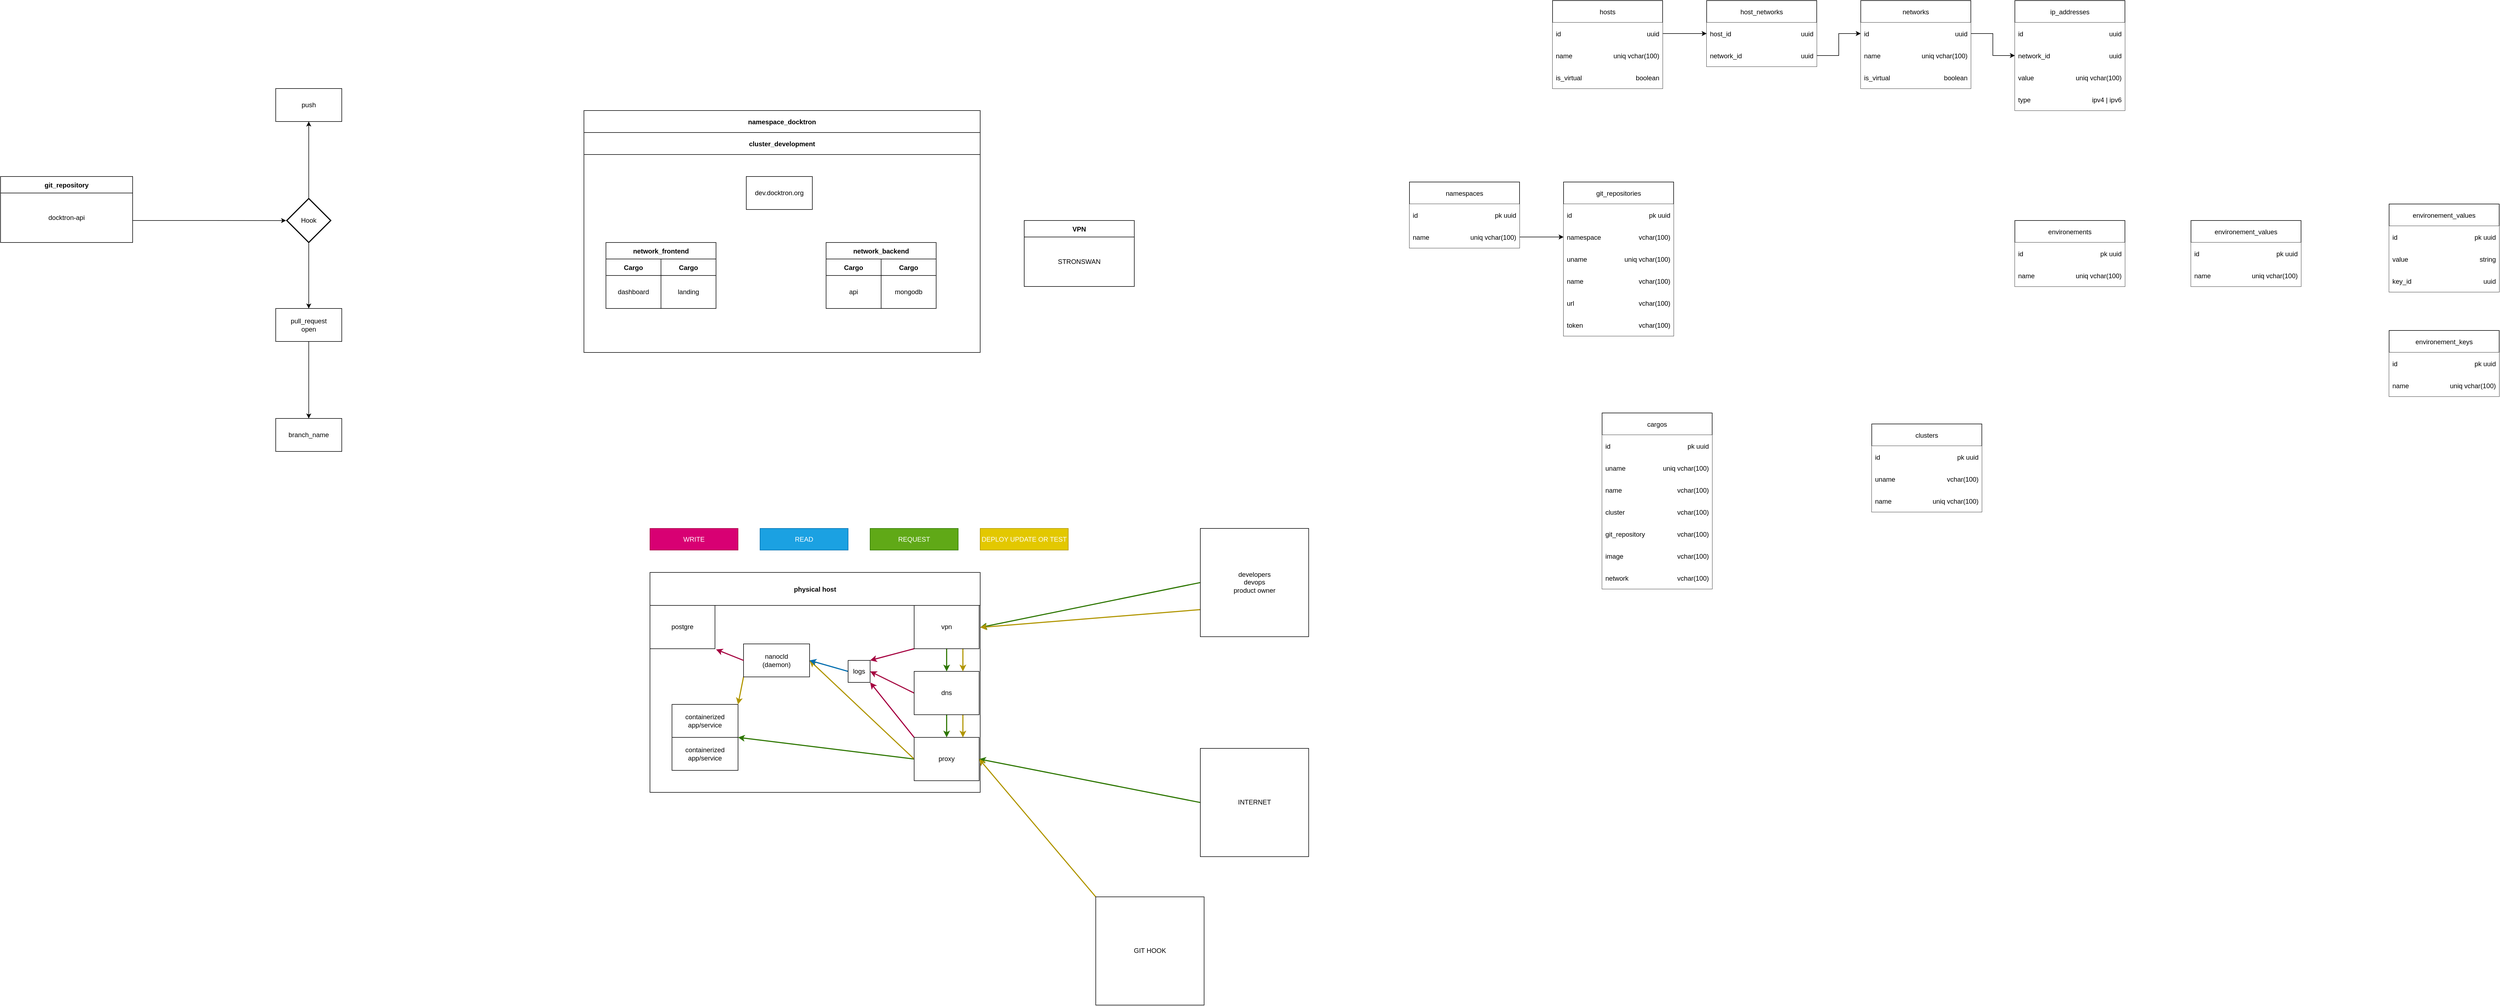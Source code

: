 <mxfile>
    <diagram id="R2lEEEUBdFMjLlhIrx00" name="Page-1">
        <mxGraphModel dx="3024" dy="680" grid="1" gridSize="10" guides="0" tooltips="1" connect="1" arrows="1" fold="1" page="0" pageScale="1" pageWidth="850" pageHeight="1100" math="0" shadow="0" extFonts="Permanent Marker^https://fonts.googleapis.com/css?family=Permanent+Marker">
            <root>
                <mxCell id="0"/>
                <mxCell id="1" parent="0"/>
                <mxCell id="ju4wl3G7gAER3PkKtNhU-2" value="namespaces" style="swimlane;fontStyle=0;childLayout=stackLayout;horizontal=1;startSize=40;fillColor=default;horizontalStack=0;resizeParent=1;resizeParentMax=0;resizeLast=0;collapsible=1;marginBottom=0;" parent="1" vertex="1">
                    <mxGeometry x="580" y="330" width="200" height="120" as="geometry"/>
                </mxCell>
                <mxCell id="ju4wl3G7gAER3PkKtNhU-9" value="" style="shape=table;startSize=0;container=1;collapsible=1;childLayout=tableLayout;fixedRows=1;rowLines=0;fontStyle=0;align=center;resizeLast=1;strokeColor=none;fillColor=default;collapsible=0;swimlaneFillColor=none;" parent="ju4wl3G7gAER3PkKtNhU-2" vertex="1">
                    <mxGeometry y="40" width="200" height="40" as="geometry"/>
                </mxCell>
                <mxCell id="ju4wl3G7gAER3PkKtNhU-10" value="" style="shape=tableRow;horizontal=0;startSize=0;swimlaneHead=0;swimlaneBody=0;fillColor=default;collapsible=0;dropTarget=0;points=[[0,0.5],[1,0.5]];portConstraint=eastwest;top=0;left=0;right=0;bottom=0;spacingLeft=0;spacingRight=0;strokeColor=default;rounded=0;shadow=0;sketch=0;swimlaneLine=1;" parent="ju4wl3G7gAER3PkKtNhU-9" vertex="1">
                    <mxGeometry width="200" height="40" as="geometry"/>
                </mxCell>
                <mxCell id="ju4wl3G7gAER3PkKtNhU-11" value="id" style="shape=partialRectangle;connectable=0;fillColor=none;top=0;left=0;bottom=0;right=0;editable=1;overflow=hidden;align=left;perimeterSpacing=0;spacingLeft=4;labelBorderColor=none;" parent="ju4wl3G7gAER3PkKtNhU-10" vertex="1">
                    <mxGeometry width="100" height="40" as="geometry">
                        <mxRectangle width="100" height="40" as="alternateBounds"/>
                    </mxGeometry>
                </mxCell>
                <mxCell id="ju4wl3G7gAER3PkKtNhU-12" value=" pk uuid" style="shape=partialRectangle;connectable=0;fillColor=none;top=0;left=0;bottom=0;right=0;align=right;spacingLeft=0;overflow=hidden;spacingRight=4;" parent="ju4wl3G7gAER3PkKtNhU-10" vertex="1">
                    <mxGeometry x="100" width="100" height="40" as="geometry">
                        <mxRectangle width="100" height="40" as="alternateBounds"/>
                    </mxGeometry>
                </mxCell>
                <mxCell id="ju4wl3G7gAER3PkKtNhU-19" value="" style="shape=table;startSize=0;container=1;collapsible=1;childLayout=tableLayout;fixedRows=1;rowLines=0;fontStyle=0;align=center;resizeLast=1;strokeColor=none;fillColor=default;collapsible=0;swimlaneFillColor=none;dropTarget=1;" parent="ju4wl3G7gAER3PkKtNhU-2" vertex="1">
                    <mxGeometry y="80" width="200" height="40" as="geometry"/>
                </mxCell>
                <mxCell id="ju4wl3G7gAER3PkKtNhU-20" value="" style="shape=tableRow;horizontal=0;startSize=0;swimlaneHead=0;swimlaneBody=0;fillColor=default;collapsible=0;dropTarget=0;points=[[0,0.5],[1,0.5]];portConstraint=eastwest;top=0;left=0;right=0;bottom=0;spacingLeft=0;spacingRight=0;strokeColor=default;rounded=0;shadow=0;sketch=0;swimlaneLine=1;" parent="ju4wl3G7gAER3PkKtNhU-19" vertex="1">
                    <mxGeometry width="200" height="40" as="geometry"/>
                </mxCell>
                <mxCell id="ju4wl3G7gAER3PkKtNhU-21" value="name" style="shape=partialRectangle;connectable=0;fillColor=none;top=0;left=0;bottom=0;right=0;editable=1;overflow=hidden;align=left;perimeterSpacing=1;spacingLeft=4;" parent="ju4wl3G7gAER3PkKtNhU-20" vertex="1">
                    <mxGeometry width="100" height="40" as="geometry">
                        <mxRectangle width="100" height="40" as="alternateBounds"/>
                    </mxGeometry>
                </mxCell>
                <mxCell id="ju4wl3G7gAER3PkKtNhU-22" value="uniq vchar(100)" style="shape=partialRectangle;connectable=0;fillColor=none;top=0;left=0;bottom=0;right=0;align=right;spacingLeft=0;overflow=hidden;spacingRight=4;" parent="ju4wl3G7gAER3PkKtNhU-20" vertex="1">
                    <mxGeometry x="100" width="100" height="40" as="geometry">
                        <mxRectangle width="100" height="40" as="alternateBounds"/>
                    </mxGeometry>
                </mxCell>
                <mxCell id="ju4wl3G7gAER3PkKtNhU-16" value="" style="shape=tableRow;horizontal=0;startSize=0;swimlaneHead=0;swimlaneBody=0;fillColor=none;collapsible=0;dropTarget=0;points=[[0,0.5],[1,0.5]];portConstraint=eastwest;top=0;left=0;right=0;bottom=0;spacingLeft=0;spacingRight=0;strokeColor=default;rounded=0;shadow=0;sketch=0;swimlaneLine=1;" parent="ju4wl3G7gAER3PkKtNhU-2" vertex="1">
                    <mxGeometry y="120" width="200" as="geometry"/>
                </mxCell>
                <mxCell id="ju4wl3G7gAER3PkKtNhU-23" value="git_repositories" style="swimlane;fontStyle=0;childLayout=stackLayout;horizontal=1;startSize=40;fillColor=default;horizontalStack=0;resizeParent=1;resizeParentMax=0;resizeLast=0;collapsible=1;marginBottom=0;" parent="1" vertex="1">
                    <mxGeometry x="860" y="330" width="200" height="280" as="geometry"/>
                </mxCell>
                <mxCell id="ju4wl3G7gAER3PkKtNhU-24" value="" style="shape=table;startSize=0;container=1;collapsible=1;childLayout=tableLayout;fixedRows=1;rowLines=0;fontStyle=0;align=center;resizeLast=1;strokeColor=none;fillColor=default;collapsible=0;swimlaneFillColor=none;" parent="ju4wl3G7gAER3PkKtNhU-23" vertex="1">
                    <mxGeometry y="40" width="200" height="40" as="geometry"/>
                </mxCell>
                <mxCell id="ju4wl3G7gAER3PkKtNhU-25" value="" style="shape=tableRow;horizontal=0;startSize=0;swimlaneHead=0;swimlaneBody=0;fillColor=default;collapsible=0;dropTarget=0;points=[[0,0.5],[1,0.5]];portConstraint=eastwest;top=0;left=0;right=0;bottom=0;spacingLeft=0;spacingRight=0;strokeColor=default;rounded=0;shadow=0;sketch=0;swimlaneLine=1;" parent="ju4wl3G7gAER3PkKtNhU-24" vertex="1">
                    <mxGeometry width="200" height="40" as="geometry"/>
                </mxCell>
                <mxCell id="ju4wl3G7gAER3PkKtNhU-26" value="id" style="shape=partialRectangle;connectable=0;fillColor=none;top=0;left=0;bottom=0;right=0;editable=1;overflow=hidden;align=left;perimeterSpacing=0;spacingLeft=4;labelBorderColor=none;" parent="ju4wl3G7gAER3PkKtNhU-25" vertex="1">
                    <mxGeometry width="100" height="40" as="geometry">
                        <mxRectangle width="100" height="40" as="alternateBounds"/>
                    </mxGeometry>
                </mxCell>
                <mxCell id="ju4wl3G7gAER3PkKtNhU-27" value="pk uuid" style="shape=partialRectangle;connectable=0;fillColor=none;top=0;left=0;bottom=0;right=0;align=right;spacingLeft=0;overflow=hidden;spacingRight=4;" parent="ju4wl3G7gAER3PkKtNhU-25" vertex="1">
                    <mxGeometry x="100" width="100" height="40" as="geometry">
                        <mxRectangle width="100" height="40" as="alternateBounds"/>
                    </mxGeometry>
                </mxCell>
                <mxCell id="IExEv5vbONQzC7ZX7vnK-1" value="" style="shape=tableRow;horizontal=0;startSize=0;swimlaneHead=0;swimlaneBody=0;fillColor=default;collapsible=0;dropTarget=0;points=[[0,0.5],[1,0.5]];portConstraint=eastwest;top=0;left=0;right=0;bottom=0;spacingLeft=0;spacingRight=0;strokeColor=default;rounded=0;shadow=0;sketch=0;swimlaneLine=1;" parent="ju4wl3G7gAER3PkKtNhU-23" vertex="1">
                    <mxGeometry y="80" width="200" height="40" as="geometry"/>
                </mxCell>
                <mxCell id="IExEv5vbONQzC7ZX7vnK-2" value="namespace" style="shape=partialRectangle;connectable=0;fillColor=none;top=0;left=0;bottom=0;right=0;editable=1;overflow=hidden;align=left;perimeterSpacing=1;spacingLeft=4;" parent="IExEv5vbONQzC7ZX7vnK-1" vertex="1">
                    <mxGeometry width="100" height="40" as="geometry">
                        <mxRectangle width="60" height="40" as="alternateBounds"/>
                    </mxGeometry>
                </mxCell>
                <mxCell id="IExEv5vbONQzC7ZX7vnK-3" value="vchar(100)" style="shape=partialRectangle;connectable=0;fillColor=none;top=0;left=0;bottom=0;right=0;align=right;spacingLeft=0;overflow=hidden;spacingRight=4;" parent="IExEv5vbONQzC7ZX7vnK-1" vertex="1">
                    <mxGeometry x="100" width="100" height="40" as="geometry">
                        <mxRectangle width="100" height="40" as="alternateBounds"/>
                    </mxGeometry>
                </mxCell>
                <mxCell id="ju4wl3G7gAER3PkKtNhU-28" value="" style="shape=table;startSize=0;container=1;collapsible=1;childLayout=tableLayout;fixedRows=1;rowLines=0;fontStyle=0;align=center;resizeLast=1;strokeColor=none;fillColor=default;collapsible=0;swimlaneFillColor=none;dropTarget=1;" parent="ju4wl3G7gAER3PkKtNhU-23" vertex="1">
                    <mxGeometry y="120" width="200" height="80" as="geometry"/>
                </mxCell>
                <mxCell id="ju4wl3G7gAER3PkKtNhU-29" value="" style="shape=tableRow;horizontal=0;startSize=0;swimlaneHead=0;swimlaneBody=0;fillColor=default;collapsible=0;dropTarget=0;points=[[0,0.5],[1,0.5]];portConstraint=eastwest;top=0;left=0;right=0;bottom=0;spacingLeft=0;spacingRight=0;strokeColor=default;rounded=0;shadow=0;sketch=0;swimlaneLine=1;" parent="ju4wl3G7gAER3PkKtNhU-28" vertex="1">
                    <mxGeometry width="200" height="40" as="geometry"/>
                </mxCell>
                <mxCell id="ju4wl3G7gAER3PkKtNhU-30" value="uname" style="shape=partialRectangle;connectable=0;fillColor=none;top=0;left=0;bottom=0;right=0;editable=1;overflow=hidden;align=left;perimeterSpacing=1;spacingLeft=4;" parent="ju4wl3G7gAER3PkKtNhU-29" vertex="1">
                    <mxGeometry width="100" height="40" as="geometry">
                        <mxRectangle width="100" height="40" as="alternateBounds"/>
                    </mxGeometry>
                </mxCell>
                <mxCell id="ju4wl3G7gAER3PkKtNhU-31" value="uniq vchar(100)" style="shape=partialRectangle;connectable=0;fillColor=none;top=0;left=0;bottom=0;right=0;align=right;spacingLeft=0;overflow=hidden;spacingRight=4;" parent="ju4wl3G7gAER3PkKtNhU-29" vertex="1">
                    <mxGeometry x="100" width="100" height="40" as="geometry">
                        <mxRectangle width="100" height="40" as="alternateBounds"/>
                    </mxGeometry>
                </mxCell>
                <mxCell id="ju4wl3G7gAER3PkKtNhU-34" value="" style="shape=tableRow;horizontal=0;startSize=0;swimlaneHead=0;swimlaneBody=0;fillColor=default;collapsible=0;dropTarget=0;points=[[0,0.5],[1,0.5]];portConstraint=eastwest;top=0;left=0;right=0;bottom=0;spacingLeft=0;spacingRight=0;strokeColor=default;rounded=0;shadow=0;sketch=0;swimlaneLine=1;" parent="ju4wl3G7gAER3PkKtNhU-28" vertex="1">
                    <mxGeometry y="40" width="200" height="40" as="geometry"/>
                </mxCell>
                <mxCell id="ju4wl3G7gAER3PkKtNhU-35" value="name" style="shape=partialRectangle;connectable=0;fillColor=none;top=0;left=0;bottom=0;right=0;editable=1;overflow=hidden;align=left;perimeterSpacing=1;spacingLeft=4;" parent="ju4wl3G7gAER3PkKtNhU-34" vertex="1">
                    <mxGeometry width="100" height="40" as="geometry">
                        <mxRectangle width="100" height="40" as="alternateBounds"/>
                    </mxGeometry>
                </mxCell>
                <mxCell id="ju4wl3G7gAER3PkKtNhU-36" value="vchar(100)" style="shape=partialRectangle;connectable=0;fillColor=none;top=0;left=0;bottom=0;right=0;align=right;spacingLeft=0;overflow=hidden;spacingRight=4;" parent="ju4wl3G7gAER3PkKtNhU-34" vertex="1">
                    <mxGeometry x="100" width="100" height="40" as="geometry">
                        <mxRectangle width="100" height="40" as="alternateBounds"/>
                    </mxGeometry>
                </mxCell>
                <mxCell id="IExEv5vbONQzC7ZX7vnK-5" value="" style="shape=tableRow;horizontal=0;startSize=0;swimlaneHead=0;swimlaneBody=0;fillColor=default;collapsible=0;dropTarget=0;points=[[0,0.5],[1,0.5]];portConstraint=eastwest;top=0;left=0;right=0;bottom=0;spacingLeft=0;spacingRight=0;strokeColor=default;rounded=0;shadow=0;sketch=0;swimlaneLine=1;" parent="ju4wl3G7gAER3PkKtNhU-23" vertex="1">
                    <mxGeometry y="200" width="200" height="40" as="geometry"/>
                </mxCell>
                <mxCell id="IExEv5vbONQzC7ZX7vnK-6" value="url" style="shape=partialRectangle;connectable=0;fillColor=none;top=0;left=0;bottom=0;right=0;editable=1;overflow=hidden;align=left;perimeterSpacing=1;spacingLeft=4;" parent="IExEv5vbONQzC7ZX7vnK-5" vertex="1">
                    <mxGeometry width="100" height="40" as="geometry">
                        <mxRectangle width="60" height="40" as="alternateBounds"/>
                    </mxGeometry>
                </mxCell>
                <mxCell id="IExEv5vbONQzC7ZX7vnK-7" value="vchar(100)" style="shape=partialRectangle;connectable=0;fillColor=none;top=0;left=0;bottom=0;right=0;align=right;spacingLeft=0;overflow=hidden;spacingRight=4;" parent="IExEv5vbONQzC7ZX7vnK-5" vertex="1">
                    <mxGeometry x="100" width="100" height="40" as="geometry">
                        <mxRectangle width="140" height="40" as="alternateBounds"/>
                    </mxGeometry>
                </mxCell>
                <mxCell id="IExEv5vbONQzC7ZX7vnK-8" value="" style="shape=tableRow;horizontal=0;startSize=0;swimlaneHead=0;swimlaneBody=0;fillColor=default;collapsible=0;dropTarget=0;points=[[0,0.5],[1,0.5]];portConstraint=eastwest;top=0;left=0;right=0;bottom=0;spacingLeft=0;spacingRight=0;strokeColor=default;rounded=0;shadow=0;sketch=0;swimlaneLine=1;" parent="ju4wl3G7gAER3PkKtNhU-23" vertex="1">
                    <mxGeometry y="240" width="200" height="40" as="geometry"/>
                </mxCell>
                <mxCell id="IExEv5vbONQzC7ZX7vnK-9" value="token" style="shape=partialRectangle;connectable=0;fillColor=none;top=0;left=0;bottom=0;right=0;editable=1;overflow=hidden;align=left;perimeterSpacing=1;spacingLeft=4;" parent="IExEv5vbONQzC7ZX7vnK-8" vertex="1">
                    <mxGeometry width="100" height="40" as="geometry">
                        <mxRectangle width="60" height="40" as="alternateBounds"/>
                    </mxGeometry>
                </mxCell>
                <mxCell id="IExEv5vbONQzC7ZX7vnK-10" value="vchar(100)" style="shape=partialRectangle;connectable=0;fillColor=none;top=0;left=0;bottom=0;right=0;align=right;spacingLeft=0;overflow=hidden;spacingRight=4;" parent="IExEv5vbONQzC7ZX7vnK-8" vertex="1">
                    <mxGeometry x="100" width="100" height="40" as="geometry">
                        <mxRectangle width="140" height="40" as="alternateBounds"/>
                    </mxGeometry>
                </mxCell>
                <mxCell id="ju4wl3G7gAER3PkKtNhU-32" value="" style="shape=tableRow;horizontal=0;startSize=0;swimlaneHead=0;swimlaneBody=0;fillColor=none;collapsible=0;dropTarget=0;points=[[0,0.5],[1,0.5]];portConstraint=eastwest;top=0;left=0;right=0;bottom=0;spacingLeft=0;spacingRight=0;strokeColor=default;rounded=0;shadow=0;sketch=0;swimlaneLine=1;" parent="ju4wl3G7gAER3PkKtNhU-23" vertex="1">
                    <mxGeometry y="280" width="200" as="geometry"/>
                </mxCell>
                <mxCell id="IExEv5vbONQzC7ZX7vnK-4" style="edgeStyle=orthogonalEdgeStyle;rounded=0;orthogonalLoop=1;jettySize=auto;html=1;exitX=1;exitY=0.5;exitDx=0;exitDy=0;entryX=0;entryY=0.5;entryDx=0;entryDy=0;" parent="1" source="ju4wl3G7gAER3PkKtNhU-20" target="IExEv5vbONQzC7ZX7vnK-1" edge="1">
                    <mxGeometry relative="1" as="geometry"/>
                </mxCell>
                <mxCell id="IExEv5vbONQzC7ZX7vnK-12" value="hosts" style="swimlane;fontStyle=0;childLayout=stackLayout;horizontal=1;startSize=40;fillColor=default;horizontalStack=0;resizeParent=1;resizeParentMax=0;resizeLast=0;collapsible=1;marginBottom=0;strokeColor=default;" parent="1" vertex="1">
                    <mxGeometry x="840" width="200" height="160" as="geometry"/>
                </mxCell>
                <mxCell id="IExEv5vbONQzC7ZX7vnK-13" value="" style="shape=table;startSize=0;container=1;collapsible=1;childLayout=tableLayout;fixedRows=1;rowLines=0;fontStyle=0;align=center;resizeLast=1;strokeColor=none;fillColor=default;collapsible=0;swimlaneFillColor=none;" parent="IExEv5vbONQzC7ZX7vnK-12" vertex="1">
                    <mxGeometry y="40" width="200" height="40" as="geometry"/>
                </mxCell>
                <mxCell id="IExEv5vbONQzC7ZX7vnK-14" value="" style="shape=tableRow;horizontal=0;startSize=0;swimlaneHead=0;swimlaneBody=0;fillColor=default;collapsible=0;dropTarget=0;points=[[0,0.5],[1,0.5]];portConstraint=eastwest;top=0;left=0;right=0;bottom=0;spacingLeft=0;spacingRight=0;strokeColor=default;rounded=0;shadow=0;sketch=0;swimlaneLine=1;" parent="IExEv5vbONQzC7ZX7vnK-13" vertex="1">
                    <mxGeometry width="200" height="40" as="geometry"/>
                </mxCell>
                <mxCell id="IExEv5vbONQzC7ZX7vnK-15" value="id" style="shape=partialRectangle;connectable=0;fillColor=none;top=0;left=0;bottom=0;right=0;editable=1;overflow=hidden;align=left;perimeterSpacing=0;spacingLeft=4;labelBorderColor=none;" parent="IExEv5vbONQzC7ZX7vnK-14" vertex="1">
                    <mxGeometry width="100" height="40" as="geometry">
                        <mxRectangle width="100" height="40" as="alternateBounds"/>
                    </mxGeometry>
                </mxCell>
                <mxCell id="IExEv5vbONQzC7ZX7vnK-16" value="uuid" style="shape=partialRectangle;connectable=0;fillColor=none;top=0;left=0;bottom=0;right=0;align=right;spacingLeft=0;overflow=hidden;spacingRight=4;" parent="IExEv5vbONQzC7ZX7vnK-14" vertex="1">
                    <mxGeometry x="100" width="100" height="40" as="geometry">
                        <mxRectangle width="100" height="40" as="alternateBounds"/>
                    </mxGeometry>
                </mxCell>
                <mxCell id="58" value="" style="shape=tableRow;horizontal=0;startSize=0;swimlaneHead=0;swimlaneBody=0;fillColor=default;collapsible=0;dropTarget=0;points=[[0,0.5],[1,0.5]];portConstraint=eastwest;top=0;left=0;right=0;bottom=0;spacingLeft=0;spacingRight=0;strokeColor=default;rounded=0;shadow=0;sketch=0;swimlaneLine=1;" parent="IExEv5vbONQzC7ZX7vnK-12" vertex="1">
                    <mxGeometry y="80" width="200" height="40" as="geometry"/>
                </mxCell>
                <mxCell id="59" value="name" style="shape=partialRectangle;connectable=0;fillColor=none;top=0;left=0;bottom=0;right=0;editable=1;overflow=hidden;align=left;perimeterSpacing=1;spacingLeft=4;" parent="58" vertex="1">
                    <mxGeometry width="100" height="40" as="geometry">
                        <mxRectangle width="100" height="40" as="alternateBounds"/>
                    </mxGeometry>
                </mxCell>
                <mxCell id="60" value="uniq vchar(100)" style="shape=partialRectangle;connectable=0;fillColor=none;top=0;left=0;bottom=0;right=0;align=right;spacingLeft=0;overflow=hidden;spacingRight=4;strokeColor=none;" parent="58" vertex="1">
                    <mxGeometry x="100" width="100" height="40" as="geometry">
                        <mxRectangle width="100" height="40" as="alternateBounds"/>
                    </mxGeometry>
                </mxCell>
                <mxCell id="IExEv5vbONQzC7ZX7vnK-61" value="" style="shape=tableRow;horizontal=0;startSize=0;swimlaneHead=0;swimlaneBody=0;fillColor=default;collapsible=0;dropTarget=0;points=[[0,0.5],[1,0.5]];portConstraint=eastwest;top=0;left=0;right=0;bottom=0;spacingLeft=0;spacingRight=0;strokeColor=default;rounded=0;shadow=0;sketch=0;swimlaneLine=1;" parent="IExEv5vbONQzC7ZX7vnK-12" vertex="1">
                    <mxGeometry y="120" width="200" height="40" as="geometry"/>
                </mxCell>
                <mxCell id="IExEv5vbONQzC7ZX7vnK-62" value="is_virtual" style="shape=partialRectangle;connectable=0;fillColor=none;top=0;left=0;bottom=0;right=0;editable=1;overflow=hidden;align=left;perimeterSpacing=1;spacingLeft=4;" parent="IExEv5vbONQzC7ZX7vnK-61" vertex="1">
                    <mxGeometry width="100" height="40" as="geometry">
                        <mxRectangle width="100" height="40" as="alternateBounds"/>
                    </mxGeometry>
                </mxCell>
                <mxCell id="IExEv5vbONQzC7ZX7vnK-63" value="boolean" style="shape=partialRectangle;connectable=0;fillColor=none;top=0;left=0;bottom=0;right=0;align=right;spacingLeft=0;overflow=hidden;spacingRight=4;strokeColor=none;" parent="IExEv5vbONQzC7ZX7vnK-61" vertex="1">
                    <mxGeometry x="100" width="100" height="40" as="geometry">
                        <mxRectangle width="100" height="40" as="alternateBounds"/>
                    </mxGeometry>
                </mxCell>
                <mxCell id="IExEv5vbONQzC7ZX7vnK-21" value="" style="shape=tableRow;horizontal=0;startSize=0;swimlaneHead=0;swimlaneBody=0;fillColor=none;collapsible=0;dropTarget=0;points=[[0,0.5],[1,0.5]];portConstraint=eastwest;top=0;left=0;right=0;bottom=0;spacingLeft=0;spacingRight=0;strokeColor=default;rounded=0;shadow=0;sketch=0;swimlaneLine=1;" parent="IExEv5vbONQzC7ZX7vnK-12" vertex="1">
                    <mxGeometry y="160" width="200" as="geometry"/>
                </mxCell>
                <mxCell id="IExEv5vbONQzC7ZX7vnK-29" value="networks" style="swimlane;fontStyle=0;childLayout=stackLayout;horizontal=1;startSize=40;fillColor=default;horizontalStack=0;resizeParent=1;resizeParentMax=0;resizeLast=0;collapsible=1;marginBottom=0;" parent="1" vertex="1">
                    <mxGeometry x="1400" width="200" height="160" as="geometry"/>
                </mxCell>
                <mxCell id="IExEv5vbONQzC7ZX7vnK-30" value="" style="shape=table;startSize=0;container=1;collapsible=1;childLayout=tableLayout;fixedRows=1;rowLines=0;fontStyle=0;align=center;resizeLast=1;strokeColor=none;fillColor=default;collapsible=0;swimlaneFillColor=none;" parent="IExEv5vbONQzC7ZX7vnK-29" vertex="1">
                    <mxGeometry y="40" width="200" height="40" as="geometry"/>
                </mxCell>
                <mxCell id="IExEv5vbONQzC7ZX7vnK-31" value="" style="shape=tableRow;horizontal=0;startSize=0;swimlaneHead=0;swimlaneBody=0;fillColor=default;collapsible=0;dropTarget=0;points=[[0,0.5],[1,0.5]];portConstraint=eastwest;top=0;left=0;right=0;bottom=0;spacingLeft=0;spacingRight=0;strokeColor=default;rounded=0;shadow=0;sketch=0;swimlaneLine=1;" parent="IExEv5vbONQzC7ZX7vnK-30" vertex="1">
                    <mxGeometry width="200" height="40" as="geometry"/>
                </mxCell>
                <mxCell id="IExEv5vbONQzC7ZX7vnK-32" value="id" style="shape=partialRectangle;connectable=0;fillColor=none;top=0;left=0;bottom=0;right=0;editable=1;overflow=hidden;align=left;perimeterSpacing=0;spacingLeft=4;labelBorderColor=none;" parent="IExEv5vbONQzC7ZX7vnK-31" vertex="1">
                    <mxGeometry width="100" height="40" as="geometry">
                        <mxRectangle width="100" height="40" as="alternateBounds"/>
                    </mxGeometry>
                </mxCell>
                <mxCell id="IExEv5vbONQzC7ZX7vnK-33" value="uuid" style="shape=partialRectangle;connectable=0;fillColor=none;top=0;left=0;bottom=0;right=0;align=right;spacingLeft=0;overflow=hidden;spacingRight=4;" parent="IExEv5vbONQzC7ZX7vnK-31" vertex="1">
                    <mxGeometry x="100" width="100" height="40" as="geometry">
                        <mxRectangle width="100" height="40" as="alternateBounds"/>
                    </mxGeometry>
                </mxCell>
                <mxCell id="IExEv5vbONQzC7ZX7vnK-34" value="" style="shape=table;startSize=0;container=1;collapsible=1;childLayout=tableLayout;fixedRows=1;rowLines=0;fontStyle=0;align=center;resizeLast=1;strokeColor=none;fillColor=default;collapsible=0;swimlaneFillColor=none;dropTarget=1;" parent="IExEv5vbONQzC7ZX7vnK-29" vertex="1">
                    <mxGeometry y="80" width="200" height="80" as="geometry"/>
                </mxCell>
                <mxCell id="IExEv5vbONQzC7ZX7vnK-35" value="" style="shape=tableRow;horizontal=0;startSize=0;swimlaneHead=0;swimlaneBody=0;fillColor=default;collapsible=0;dropTarget=0;points=[[0,0.5],[1,0.5]];portConstraint=eastwest;top=0;left=0;right=0;bottom=0;spacingLeft=0;spacingRight=0;strokeColor=default;rounded=0;shadow=0;sketch=0;swimlaneLine=1;" parent="IExEv5vbONQzC7ZX7vnK-34" vertex="1">
                    <mxGeometry width="200" height="40" as="geometry"/>
                </mxCell>
                <mxCell id="IExEv5vbONQzC7ZX7vnK-36" value="name" style="shape=partialRectangle;connectable=0;fillColor=none;top=0;left=0;bottom=0;right=0;editable=1;overflow=hidden;align=left;perimeterSpacing=1;spacingLeft=4;" parent="IExEv5vbONQzC7ZX7vnK-35" vertex="1">
                    <mxGeometry width="100" height="40" as="geometry">
                        <mxRectangle width="100" height="40" as="alternateBounds"/>
                    </mxGeometry>
                </mxCell>
                <mxCell id="IExEv5vbONQzC7ZX7vnK-37" value="uniq vchar(100)" style="shape=partialRectangle;connectable=0;fillColor=none;top=0;left=0;bottom=0;right=0;align=right;spacingLeft=0;overflow=hidden;spacingRight=4;" parent="IExEv5vbONQzC7ZX7vnK-35" vertex="1">
                    <mxGeometry x="100" width="100" height="40" as="geometry">
                        <mxRectangle width="100" height="40" as="alternateBounds"/>
                    </mxGeometry>
                </mxCell>
                <mxCell id="KMIujWGuoNmX_fVta_UM-12" value="" style="shape=tableRow;horizontal=0;startSize=0;swimlaneHead=0;swimlaneBody=0;fillColor=default;collapsible=0;dropTarget=0;points=[[0,0.5],[1,0.5]];portConstraint=eastwest;top=0;left=0;right=0;bottom=0;spacingLeft=0;spacingRight=0;strokeColor=default;rounded=0;shadow=0;sketch=0;swimlaneLine=1;" parent="IExEv5vbONQzC7ZX7vnK-34" vertex="1">
                    <mxGeometry y="40" width="200" height="40" as="geometry"/>
                </mxCell>
                <mxCell id="KMIujWGuoNmX_fVta_UM-13" value="is_virtual" style="shape=partialRectangle;connectable=0;fillColor=none;top=0;left=0;bottom=0;right=0;editable=1;overflow=hidden;align=left;perimeterSpacing=1;spacingLeft=4;" parent="KMIujWGuoNmX_fVta_UM-12" vertex="1">
                    <mxGeometry width="100" height="40" as="geometry">
                        <mxRectangle width="100" height="40" as="alternateBounds"/>
                    </mxGeometry>
                </mxCell>
                <mxCell id="KMIujWGuoNmX_fVta_UM-14" value="boolean" style="shape=partialRectangle;connectable=0;fillColor=none;top=0;left=0;bottom=0;right=0;align=right;spacingLeft=0;overflow=hidden;spacingRight=4;" parent="KMIujWGuoNmX_fVta_UM-12" vertex="1">
                    <mxGeometry x="100" width="100" height="40" as="geometry">
                        <mxRectangle width="100" height="40" as="alternateBounds"/>
                    </mxGeometry>
                </mxCell>
                <mxCell id="IExEv5vbONQzC7ZX7vnK-44" value="" style="shape=tableRow;horizontal=0;startSize=0;swimlaneHead=0;swimlaneBody=0;fillColor=none;collapsible=0;dropTarget=0;points=[[0,0.5],[1,0.5]];portConstraint=eastwest;top=0;left=0;right=0;bottom=0;spacingLeft=0;spacingRight=0;strokeColor=default;rounded=0;shadow=0;sketch=0;swimlaneLine=1;" parent="IExEv5vbONQzC7ZX7vnK-29" vertex="1">
                    <mxGeometry y="160" width="200" as="geometry"/>
                </mxCell>
                <mxCell id="IExEv5vbONQzC7ZX7vnK-45" value="host_networks" style="swimlane;fontStyle=0;childLayout=stackLayout;horizontal=1;startSize=40;fillColor=default;horizontalStack=0;resizeParent=1;resizeParentMax=0;resizeLast=0;collapsible=1;marginBottom=0;strokeColor=default;" parent="1" vertex="1">
                    <mxGeometry x="1120" width="200" height="120" as="geometry"/>
                </mxCell>
                <mxCell id="IExEv5vbONQzC7ZX7vnK-46" value="" style="shape=table;startSize=0;container=1;collapsible=1;childLayout=tableLayout;fixedRows=1;rowLines=0;fontStyle=0;align=center;resizeLast=1;strokeColor=none;fillColor=default;collapsible=0;swimlaneFillColor=none;" parent="IExEv5vbONQzC7ZX7vnK-45" vertex="1">
                    <mxGeometry y="40" width="200" height="40" as="geometry"/>
                </mxCell>
                <mxCell id="IExEv5vbONQzC7ZX7vnK-47" value="" style="shape=tableRow;horizontal=0;startSize=0;swimlaneHead=0;swimlaneBody=0;fillColor=default;collapsible=0;dropTarget=0;points=[[0,0.5],[1,0.5]];portConstraint=eastwest;top=0;left=0;right=0;bottom=0;spacingLeft=0;spacingRight=0;strokeColor=default;rounded=0;shadow=0;sketch=0;swimlaneLine=1;" parent="IExEv5vbONQzC7ZX7vnK-46" vertex="1">
                    <mxGeometry width="200" height="40" as="geometry"/>
                </mxCell>
                <mxCell id="IExEv5vbONQzC7ZX7vnK-48" value="host_id" style="shape=partialRectangle;connectable=0;fillColor=none;top=0;left=0;bottom=0;right=0;editable=1;overflow=hidden;align=left;perimeterSpacing=0;spacingLeft=4;labelBorderColor=none;" parent="IExEv5vbONQzC7ZX7vnK-47" vertex="1">
                    <mxGeometry width="100" height="40" as="geometry">
                        <mxRectangle width="100" height="40" as="alternateBounds"/>
                    </mxGeometry>
                </mxCell>
                <mxCell id="IExEv5vbONQzC7ZX7vnK-49" value="uuid" style="shape=partialRectangle;connectable=0;fillColor=none;top=0;left=0;bottom=0;right=0;align=right;spacingLeft=0;overflow=hidden;spacingRight=4;" parent="IExEv5vbONQzC7ZX7vnK-47" vertex="1">
                    <mxGeometry x="100" width="100" height="40" as="geometry">
                        <mxRectangle width="100" height="40" as="alternateBounds"/>
                    </mxGeometry>
                </mxCell>
                <mxCell id="IExEv5vbONQzC7ZX7vnK-50" value="" style="shape=table;startSize=0;container=1;collapsible=1;childLayout=tableLayout;fixedRows=1;rowLines=0;fontStyle=0;align=center;resizeLast=1;strokeColor=none;fillColor=default;collapsible=0;swimlaneFillColor=none;dropTarget=1;" parent="IExEv5vbONQzC7ZX7vnK-45" vertex="1">
                    <mxGeometry y="80" width="200" height="40" as="geometry"/>
                </mxCell>
                <mxCell id="IExEv5vbONQzC7ZX7vnK-51" value="" style="shape=tableRow;horizontal=0;startSize=0;swimlaneHead=0;swimlaneBody=0;fillColor=default;collapsible=0;dropTarget=0;points=[[0,0.5],[1,0.5]];portConstraint=eastwest;top=0;left=0;right=0;bottom=0;spacingLeft=0;spacingRight=0;strokeColor=default;rounded=0;shadow=0;sketch=0;swimlaneLine=1;" parent="IExEv5vbONQzC7ZX7vnK-50" vertex="1">
                    <mxGeometry width="200" height="40" as="geometry"/>
                </mxCell>
                <mxCell id="IExEv5vbONQzC7ZX7vnK-52" value="network_id" style="shape=partialRectangle;connectable=0;fillColor=none;top=0;left=0;bottom=0;right=0;editable=1;overflow=hidden;align=left;perimeterSpacing=1;spacingLeft=4;" parent="IExEv5vbONQzC7ZX7vnK-51" vertex="1">
                    <mxGeometry width="100" height="40" as="geometry">
                        <mxRectangle width="100" height="40" as="alternateBounds"/>
                    </mxGeometry>
                </mxCell>
                <mxCell id="IExEv5vbONQzC7ZX7vnK-53" value="uuid" style="shape=partialRectangle;connectable=0;fillColor=none;top=0;left=0;bottom=0;right=0;align=right;spacingLeft=0;overflow=hidden;spacingRight=4;" parent="IExEv5vbONQzC7ZX7vnK-51" vertex="1">
                    <mxGeometry x="100" width="100" height="40" as="geometry">
                        <mxRectangle width="100" height="40" as="alternateBounds"/>
                    </mxGeometry>
                </mxCell>
                <mxCell id="IExEv5vbONQzC7ZX7vnK-60" value="" style="shape=tableRow;horizontal=0;startSize=0;swimlaneHead=0;swimlaneBody=0;fillColor=none;collapsible=0;dropTarget=0;points=[[0,0.5],[1,0.5]];portConstraint=eastwest;top=0;left=0;right=0;bottom=0;spacingLeft=0;spacingRight=0;strokeColor=default;rounded=0;shadow=0;sketch=0;swimlaneLine=1;" parent="IExEv5vbONQzC7ZX7vnK-45" vertex="1">
                    <mxGeometry y="120" width="200" as="geometry"/>
                </mxCell>
                <mxCell id="IExEv5vbONQzC7ZX7vnK-65" style="edgeStyle=orthogonalEdgeStyle;rounded=0;orthogonalLoop=1;jettySize=auto;html=1;entryX=0;entryY=0.5;entryDx=0;entryDy=0;" parent="1" source="IExEv5vbONQzC7ZX7vnK-14" target="IExEv5vbONQzC7ZX7vnK-47" edge="1">
                    <mxGeometry relative="1" as="geometry"/>
                </mxCell>
                <mxCell id="IExEv5vbONQzC7ZX7vnK-67" style="edgeStyle=orthogonalEdgeStyle;rounded=0;orthogonalLoop=1;jettySize=auto;html=1;exitX=1;exitY=0.5;exitDx=0;exitDy=0;entryX=0;entryY=0.5;entryDx=0;entryDy=0;" parent="1" source="IExEv5vbONQzC7ZX7vnK-51" target="IExEv5vbONQzC7ZX7vnK-31" edge="1">
                    <mxGeometry relative="1" as="geometry"/>
                </mxCell>
                <mxCell id="KMIujWGuoNmX_fVta_UM-1" value="ip_addresses" style="swimlane;fontStyle=0;childLayout=stackLayout;horizontal=1;startSize=40;fillColor=default;horizontalStack=0;resizeParent=1;resizeParentMax=0;resizeLast=0;collapsible=1;marginBottom=0;" parent="1" vertex="1">
                    <mxGeometry x="1680" width="200" height="200" as="geometry"/>
                </mxCell>
                <mxCell id="KMIujWGuoNmX_fVta_UM-2" value="" style="shape=table;startSize=0;container=1;collapsible=1;childLayout=tableLayout;fixedRows=1;rowLines=0;fontStyle=0;align=center;resizeLast=1;strokeColor=none;fillColor=default;collapsible=0;swimlaneFillColor=none;" parent="KMIujWGuoNmX_fVta_UM-1" vertex="1">
                    <mxGeometry y="40" width="200" height="40" as="geometry"/>
                </mxCell>
                <mxCell id="KMIujWGuoNmX_fVta_UM-3" value="" style="shape=tableRow;horizontal=0;startSize=0;swimlaneHead=0;swimlaneBody=0;fillColor=default;collapsible=0;dropTarget=0;points=[[0,0.5],[1,0.5]];portConstraint=eastwest;top=0;left=0;right=0;bottom=0;spacingLeft=0;spacingRight=0;strokeColor=default;rounded=0;shadow=0;sketch=0;swimlaneLine=1;" parent="KMIujWGuoNmX_fVta_UM-2" vertex="1">
                    <mxGeometry width="200" height="40" as="geometry"/>
                </mxCell>
                <mxCell id="KMIujWGuoNmX_fVta_UM-4" value="id" style="shape=partialRectangle;connectable=0;fillColor=none;top=0;left=0;bottom=0;right=0;editable=1;overflow=hidden;align=left;perimeterSpacing=0;spacingLeft=4;labelBorderColor=none;" parent="KMIujWGuoNmX_fVta_UM-3" vertex="1">
                    <mxGeometry width="100" height="40" as="geometry">
                        <mxRectangle width="100" height="40" as="alternateBounds"/>
                    </mxGeometry>
                </mxCell>
                <mxCell id="KMIujWGuoNmX_fVta_UM-5" value="uuid" style="shape=partialRectangle;connectable=0;fillColor=none;top=0;left=0;bottom=0;right=0;align=right;spacingLeft=0;overflow=hidden;spacingRight=4;" parent="KMIujWGuoNmX_fVta_UM-3" vertex="1">
                    <mxGeometry x="100" width="100" height="40" as="geometry">
                        <mxRectangle width="100" height="40" as="alternateBounds"/>
                    </mxGeometry>
                </mxCell>
                <mxCell id="KMIujWGuoNmX_fVta_UM-6" value="" style="shape=table;startSize=0;container=1;collapsible=1;childLayout=tableLayout;fixedRows=1;rowLines=0;fontStyle=0;align=center;resizeLast=1;strokeColor=none;fillColor=default;collapsible=0;swimlaneFillColor=none;dropTarget=1;" parent="KMIujWGuoNmX_fVta_UM-1" vertex="1">
                    <mxGeometry y="80" width="200" height="80" as="geometry"/>
                </mxCell>
                <mxCell id="KMIujWGuoNmX_fVta_UM-19" value="" style="shape=tableRow;horizontal=0;startSize=0;swimlaneHead=0;swimlaneBody=0;fillColor=default;collapsible=0;dropTarget=0;points=[[0,0.5],[1,0.5]];portConstraint=eastwest;top=0;left=0;right=0;bottom=0;spacingLeft=0;spacingRight=0;strokeColor=default;rounded=0;shadow=0;sketch=0;swimlaneLine=1;" parent="KMIujWGuoNmX_fVta_UM-6" vertex="1">
                    <mxGeometry width="200" height="40" as="geometry"/>
                </mxCell>
                <mxCell id="KMIujWGuoNmX_fVta_UM-20" value="network_id" style="shape=partialRectangle;connectable=0;fillColor=none;top=0;left=0;bottom=0;right=0;editable=1;overflow=hidden;align=left;perimeterSpacing=1;spacingLeft=4;" parent="KMIujWGuoNmX_fVta_UM-19" vertex="1">
                    <mxGeometry width="100" height="40" as="geometry">
                        <mxRectangle width="100" height="40" as="alternateBounds"/>
                    </mxGeometry>
                </mxCell>
                <mxCell id="KMIujWGuoNmX_fVta_UM-21" value="uuid" style="shape=partialRectangle;connectable=0;fillColor=none;top=0;left=0;bottom=0;right=0;align=right;spacingLeft=0;overflow=hidden;spacingRight=4;" parent="KMIujWGuoNmX_fVta_UM-19" vertex="1">
                    <mxGeometry x="100" width="100" height="40" as="geometry">
                        <mxRectangle width="100" height="40" as="alternateBounds"/>
                    </mxGeometry>
                </mxCell>
                <mxCell id="KMIujWGuoNmX_fVta_UM-7" value="" style="shape=tableRow;horizontal=0;startSize=0;swimlaneHead=0;swimlaneBody=0;fillColor=default;collapsible=0;dropTarget=0;points=[[0,0.5],[1,0.5]];portConstraint=eastwest;top=0;left=0;right=0;bottom=0;spacingLeft=0;spacingRight=0;strokeColor=default;rounded=0;shadow=0;sketch=0;swimlaneLine=1;" parent="KMIujWGuoNmX_fVta_UM-6" vertex="1">
                    <mxGeometry y="40" width="200" height="40" as="geometry"/>
                </mxCell>
                <mxCell id="KMIujWGuoNmX_fVta_UM-8" value="value" style="shape=partialRectangle;connectable=0;fillColor=none;top=0;left=0;bottom=0;right=0;editable=1;overflow=hidden;align=left;perimeterSpacing=1;spacingLeft=4;" parent="KMIujWGuoNmX_fVta_UM-7" vertex="1">
                    <mxGeometry width="100" height="40" as="geometry">
                        <mxRectangle width="100" height="40" as="alternateBounds"/>
                    </mxGeometry>
                </mxCell>
                <mxCell id="KMIujWGuoNmX_fVta_UM-9" value="uniq vchar(100)" style="shape=partialRectangle;connectable=0;fillColor=none;top=0;left=0;bottom=0;right=0;align=right;spacingLeft=0;overflow=hidden;spacingRight=4;" parent="KMIujWGuoNmX_fVta_UM-7" vertex="1">
                    <mxGeometry x="100" width="100" height="40" as="geometry">
                        <mxRectangle width="100" height="40" as="alternateBounds"/>
                    </mxGeometry>
                </mxCell>
                <mxCell id="KMIujWGuoNmX_fVta_UM-15" value="" style="shape=tableRow;horizontal=0;startSize=0;swimlaneHead=0;swimlaneBody=0;fillColor=default;collapsible=0;dropTarget=0;points=[[0,0.5],[1,0.5]];portConstraint=eastwest;top=0;left=0;right=0;bottom=0;spacingLeft=0;spacingRight=0;strokeColor=default;rounded=0;shadow=0;sketch=0;swimlaneLine=1;" parent="KMIujWGuoNmX_fVta_UM-1" vertex="1">
                    <mxGeometry y="160" width="200" height="40" as="geometry"/>
                </mxCell>
                <mxCell id="KMIujWGuoNmX_fVta_UM-16" value="type" style="shape=partialRectangle;connectable=0;fillColor=none;top=0;left=0;bottom=0;right=0;editable=1;overflow=hidden;align=left;perimeterSpacing=1;spacingLeft=4;" parent="KMIujWGuoNmX_fVta_UM-15" vertex="1">
                    <mxGeometry width="100" height="40" as="geometry">
                        <mxRectangle width="100" height="40" as="alternateBounds"/>
                    </mxGeometry>
                </mxCell>
                <mxCell id="KMIujWGuoNmX_fVta_UM-17" value="ipv4 | ipv6" style="shape=partialRectangle;connectable=0;fillColor=none;top=0;left=0;bottom=0;right=0;align=right;spacingLeft=0;overflow=hidden;spacingRight=4;" parent="KMIujWGuoNmX_fVta_UM-15" vertex="1">
                    <mxGeometry x="100" width="100" height="40" as="geometry">
                        <mxRectangle width="100" height="40" as="alternateBounds"/>
                    </mxGeometry>
                </mxCell>
                <mxCell id="KMIujWGuoNmX_fVta_UM-10" value="" style="shape=tableRow;horizontal=0;startSize=0;swimlaneHead=0;swimlaneBody=0;fillColor=none;collapsible=0;dropTarget=0;points=[[0,0.5],[1,0.5]];portConstraint=eastwest;top=0;left=0;right=0;bottom=0;spacingLeft=0;spacingRight=0;strokeColor=default;rounded=0;shadow=0;sketch=0;swimlaneLine=1;" parent="KMIujWGuoNmX_fVta_UM-1" vertex="1">
                    <mxGeometry y="200" width="200" as="geometry"/>
                </mxCell>
                <mxCell id="KMIujWGuoNmX_fVta_UM-22" style="edgeStyle=orthogonalEdgeStyle;rounded=0;orthogonalLoop=1;jettySize=auto;html=1;entryX=0;entryY=0.5;entryDx=0;entryDy=0;" parent="1" source="IExEv5vbONQzC7ZX7vnK-31" target="KMIujWGuoNmX_fVta_UM-19" edge="1">
                    <mxGeometry relative="1" as="geometry"/>
                </mxCell>
                <mxCell id="EYhqNaJftWTFuedgBaSu-14" value="clusters" style="swimlane;fontStyle=0;childLayout=stackLayout;horizontal=1;startSize=40;fillColor=default;horizontalStack=0;resizeParent=1;resizeParentMax=0;resizeLast=0;collapsible=1;marginBottom=0;" parent="1" vertex="1">
                    <mxGeometry x="1420" y="770" width="200" height="160" as="geometry"/>
                </mxCell>
                <mxCell id="EYhqNaJftWTFuedgBaSu-15" value="" style="shape=table;startSize=0;container=1;collapsible=1;childLayout=tableLayout;fixedRows=1;rowLines=0;fontStyle=0;align=center;resizeLast=1;strokeColor=none;fillColor=default;collapsible=0;swimlaneFillColor=none;" parent="EYhqNaJftWTFuedgBaSu-14" vertex="1">
                    <mxGeometry y="40" width="200" height="40" as="geometry"/>
                </mxCell>
                <mxCell id="EYhqNaJftWTFuedgBaSu-16" value="" style="shape=tableRow;horizontal=0;startSize=0;swimlaneHead=0;swimlaneBody=0;fillColor=default;collapsible=0;dropTarget=0;points=[[0,0.5],[1,0.5]];portConstraint=eastwest;top=0;left=0;right=0;bottom=0;spacingLeft=0;spacingRight=0;strokeColor=default;rounded=0;shadow=0;sketch=0;swimlaneLine=1;" parent="EYhqNaJftWTFuedgBaSu-15" vertex="1">
                    <mxGeometry width="200" height="40" as="geometry"/>
                </mxCell>
                <mxCell id="EYhqNaJftWTFuedgBaSu-17" value="id" style="shape=partialRectangle;connectable=0;fillColor=none;top=0;left=0;bottom=0;right=0;editable=1;overflow=hidden;align=left;perimeterSpacing=0;spacingLeft=4;labelBorderColor=none;" parent="EYhqNaJftWTFuedgBaSu-16" vertex="1">
                    <mxGeometry width="100" height="40" as="geometry">
                        <mxRectangle width="100" height="40" as="alternateBounds"/>
                    </mxGeometry>
                </mxCell>
                <mxCell id="EYhqNaJftWTFuedgBaSu-18" value=" pk uuid" style="shape=partialRectangle;connectable=0;fillColor=none;top=0;left=0;bottom=0;right=0;align=right;spacingLeft=0;overflow=hidden;spacingRight=4;" parent="EYhqNaJftWTFuedgBaSu-16" vertex="1">
                    <mxGeometry x="100" width="100" height="40" as="geometry">
                        <mxRectangle width="100" height="40" as="alternateBounds"/>
                    </mxGeometry>
                </mxCell>
                <mxCell id="EYhqNaJftWTFuedgBaSu-19" value="" style="shape=table;startSize=0;container=1;collapsible=1;childLayout=tableLayout;fixedRows=1;rowLines=0;fontStyle=0;align=center;resizeLast=1;strokeColor=none;fillColor=default;collapsible=0;swimlaneFillColor=none;dropTarget=1;" parent="EYhqNaJftWTFuedgBaSu-14" vertex="1">
                    <mxGeometry y="80" width="200" height="80" as="geometry"/>
                </mxCell>
                <mxCell id="171" value="" style="shape=tableRow;horizontal=0;startSize=0;swimlaneHead=0;swimlaneBody=0;fillColor=default;collapsible=0;dropTarget=0;points=[[0,0.5],[1,0.5]];portConstraint=eastwest;top=0;left=0;right=0;bottom=0;spacingLeft=0;spacingRight=0;strokeColor=default;rounded=0;shadow=0;sketch=0;swimlaneLine=1;" vertex="1" parent="EYhqNaJftWTFuedgBaSu-19">
                    <mxGeometry width="200" height="40" as="geometry"/>
                </mxCell>
                <mxCell id="172" value="uname" style="shape=partialRectangle;connectable=0;fillColor=none;top=0;left=0;bottom=0;right=0;editable=1;overflow=hidden;align=left;perimeterSpacing=1;spacingLeft=4;" vertex="1" parent="171">
                    <mxGeometry width="100" height="40" as="geometry">
                        <mxRectangle width="100" height="40" as="alternateBounds"/>
                    </mxGeometry>
                </mxCell>
                <mxCell id="173" value="vchar(100)" style="shape=partialRectangle;connectable=0;fillColor=none;top=0;left=0;bottom=0;right=0;align=right;spacingLeft=0;overflow=hidden;spacingRight=4;" vertex="1" parent="171">
                    <mxGeometry x="100" width="100" height="40" as="geometry">
                        <mxRectangle width="100" height="40" as="alternateBounds"/>
                    </mxGeometry>
                </mxCell>
                <mxCell id="EYhqNaJftWTFuedgBaSu-20" value="" style="shape=tableRow;horizontal=0;startSize=0;swimlaneHead=0;swimlaneBody=0;fillColor=default;collapsible=0;dropTarget=0;points=[[0,0.5],[1,0.5]];portConstraint=eastwest;top=0;left=0;right=0;bottom=0;spacingLeft=0;spacingRight=0;strokeColor=default;rounded=0;shadow=0;sketch=0;swimlaneLine=1;" parent="EYhqNaJftWTFuedgBaSu-19" vertex="1">
                    <mxGeometry y="40" width="200" height="40" as="geometry"/>
                </mxCell>
                <mxCell id="EYhqNaJftWTFuedgBaSu-21" value="name" style="shape=partialRectangle;connectable=0;fillColor=none;top=0;left=0;bottom=0;right=0;editable=1;overflow=hidden;align=left;perimeterSpacing=1;spacingLeft=4;" parent="EYhqNaJftWTFuedgBaSu-20" vertex="1">
                    <mxGeometry width="100" height="40" as="geometry">
                        <mxRectangle width="100" height="40" as="alternateBounds"/>
                    </mxGeometry>
                </mxCell>
                <mxCell id="EYhqNaJftWTFuedgBaSu-22" value="uniq vchar(100)" style="shape=partialRectangle;connectable=0;fillColor=none;top=0;left=0;bottom=0;right=0;align=right;spacingLeft=0;overflow=hidden;spacingRight=4;" parent="EYhqNaJftWTFuedgBaSu-20" vertex="1">
                    <mxGeometry x="100" width="100" height="40" as="geometry">
                        <mxRectangle width="100" height="40" as="alternateBounds"/>
                    </mxGeometry>
                </mxCell>
                <mxCell id="EYhqNaJftWTFuedgBaSu-23" value="" style="shape=tableRow;horizontal=0;startSize=0;swimlaneHead=0;swimlaneBody=0;fillColor=none;collapsible=0;dropTarget=0;points=[[0,0.5],[1,0.5]];portConstraint=eastwest;top=0;left=0;right=0;bottom=0;spacingLeft=0;spacingRight=0;strokeColor=default;rounded=0;shadow=0;sketch=0;swimlaneLine=1;" parent="EYhqNaJftWTFuedgBaSu-14" vertex="1">
                    <mxGeometry y="160" width="200" as="geometry"/>
                </mxCell>
                <mxCell id="EYhqNaJftWTFuedgBaSu-24" value="environement_keys" style="swimlane;fontStyle=0;childLayout=stackLayout;horizontal=1;startSize=40;fillColor=default;horizontalStack=0;resizeParent=1;resizeParentMax=0;resizeLast=0;collapsible=1;marginBottom=0;" parent="1" vertex="1">
                    <mxGeometry x="2360" y="600" width="200" height="120" as="geometry"/>
                </mxCell>
                <mxCell id="EYhqNaJftWTFuedgBaSu-25" value="" style="shape=table;startSize=0;container=1;collapsible=1;childLayout=tableLayout;fixedRows=1;rowLines=0;fontStyle=0;align=center;resizeLast=1;strokeColor=none;fillColor=default;collapsible=0;swimlaneFillColor=none;" parent="EYhqNaJftWTFuedgBaSu-24" vertex="1">
                    <mxGeometry y="40" width="200" height="40" as="geometry"/>
                </mxCell>
                <mxCell id="EYhqNaJftWTFuedgBaSu-26" value="" style="shape=tableRow;horizontal=0;startSize=0;swimlaneHead=0;swimlaneBody=0;fillColor=default;collapsible=0;dropTarget=0;points=[[0,0.5],[1,0.5]];portConstraint=eastwest;top=0;left=0;right=0;bottom=0;spacingLeft=0;spacingRight=0;strokeColor=default;rounded=0;shadow=0;sketch=0;swimlaneLine=1;" parent="EYhqNaJftWTFuedgBaSu-25" vertex="1">
                    <mxGeometry width="200" height="40" as="geometry"/>
                </mxCell>
                <mxCell id="EYhqNaJftWTFuedgBaSu-27" value="id" style="shape=partialRectangle;connectable=0;fillColor=none;top=0;left=0;bottom=0;right=0;editable=1;overflow=hidden;align=left;perimeterSpacing=0;spacingLeft=4;labelBorderColor=none;" parent="EYhqNaJftWTFuedgBaSu-26" vertex="1">
                    <mxGeometry width="100" height="40" as="geometry">
                        <mxRectangle width="100" height="40" as="alternateBounds"/>
                    </mxGeometry>
                </mxCell>
                <mxCell id="EYhqNaJftWTFuedgBaSu-28" value=" pk uuid" style="shape=partialRectangle;connectable=0;fillColor=none;top=0;left=0;bottom=0;right=0;align=right;spacingLeft=0;overflow=hidden;spacingRight=4;" parent="EYhqNaJftWTFuedgBaSu-26" vertex="1">
                    <mxGeometry x="100" width="100" height="40" as="geometry">
                        <mxRectangle width="100" height="40" as="alternateBounds"/>
                    </mxGeometry>
                </mxCell>
                <mxCell id="EYhqNaJftWTFuedgBaSu-29" value="" style="shape=table;startSize=0;container=1;collapsible=1;childLayout=tableLayout;fixedRows=1;rowLines=0;fontStyle=0;align=center;resizeLast=1;strokeColor=none;fillColor=default;collapsible=0;swimlaneFillColor=none;dropTarget=1;" parent="EYhqNaJftWTFuedgBaSu-24" vertex="1">
                    <mxGeometry y="80" width="200" height="40" as="geometry"/>
                </mxCell>
                <mxCell id="EYhqNaJftWTFuedgBaSu-30" value="" style="shape=tableRow;horizontal=0;startSize=0;swimlaneHead=0;swimlaneBody=0;fillColor=default;collapsible=0;dropTarget=0;points=[[0,0.5],[1,0.5]];portConstraint=eastwest;top=0;left=0;right=0;bottom=0;spacingLeft=0;spacingRight=0;strokeColor=default;rounded=0;shadow=0;sketch=0;swimlaneLine=1;" parent="EYhqNaJftWTFuedgBaSu-29" vertex="1">
                    <mxGeometry width="200" height="40" as="geometry"/>
                </mxCell>
                <mxCell id="EYhqNaJftWTFuedgBaSu-31" value="name" style="shape=partialRectangle;connectable=0;fillColor=none;top=0;left=0;bottom=0;right=0;editable=1;overflow=hidden;align=left;perimeterSpacing=1;spacingLeft=4;" parent="EYhqNaJftWTFuedgBaSu-30" vertex="1">
                    <mxGeometry width="100" height="40" as="geometry">
                        <mxRectangle width="100" height="40" as="alternateBounds"/>
                    </mxGeometry>
                </mxCell>
                <mxCell id="EYhqNaJftWTFuedgBaSu-32" value="uniq vchar(100)" style="shape=partialRectangle;connectable=0;fillColor=none;top=0;left=0;bottom=0;right=0;align=right;spacingLeft=0;overflow=hidden;spacingRight=4;" parent="EYhqNaJftWTFuedgBaSu-30" vertex="1">
                    <mxGeometry x="100" width="100" height="40" as="geometry">
                        <mxRectangle width="100" height="40" as="alternateBounds"/>
                    </mxGeometry>
                </mxCell>
                <mxCell id="EYhqNaJftWTFuedgBaSu-33" value="" style="shape=tableRow;horizontal=0;startSize=0;swimlaneHead=0;swimlaneBody=0;fillColor=none;collapsible=0;dropTarget=0;points=[[0,0.5],[1,0.5]];portConstraint=eastwest;top=0;left=0;right=0;bottom=0;spacingLeft=0;spacingRight=0;strokeColor=default;rounded=0;shadow=0;sketch=0;swimlaneLine=1;" parent="EYhqNaJftWTFuedgBaSu-24" vertex="1">
                    <mxGeometry y="120" width="200" as="geometry"/>
                </mxCell>
                <mxCell id="EYhqNaJftWTFuedgBaSu-34" value="environement_values" style="swimlane;fontStyle=0;childLayout=stackLayout;horizontal=1;startSize=40;fillColor=default;horizontalStack=0;resizeParent=1;resizeParentMax=0;resizeLast=0;collapsible=1;marginBottom=0;" parent="1" vertex="1">
                    <mxGeometry x="2360" y="370" width="200" height="160" as="geometry"/>
                </mxCell>
                <mxCell id="EYhqNaJftWTFuedgBaSu-35" value="" style="shape=table;startSize=0;container=1;collapsible=1;childLayout=tableLayout;fixedRows=1;rowLines=0;fontStyle=0;align=center;resizeLast=1;strokeColor=none;fillColor=default;collapsible=0;swimlaneFillColor=none;" parent="EYhqNaJftWTFuedgBaSu-34" vertex="1">
                    <mxGeometry y="40" width="200" height="40" as="geometry"/>
                </mxCell>
                <mxCell id="EYhqNaJftWTFuedgBaSu-36" value="" style="shape=tableRow;horizontal=0;startSize=0;swimlaneHead=0;swimlaneBody=0;fillColor=default;collapsible=0;dropTarget=0;points=[[0,0.5],[1,0.5]];portConstraint=eastwest;top=0;left=0;right=0;bottom=0;spacingLeft=0;spacingRight=0;strokeColor=default;rounded=0;shadow=0;sketch=0;swimlaneLine=1;" parent="EYhqNaJftWTFuedgBaSu-35" vertex="1">
                    <mxGeometry width="200" height="40" as="geometry"/>
                </mxCell>
                <mxCell id="EYhqNaJftWTFuedgBaSu-37" value="id" style="shape=partialRectangle;connectable=0;fillColor=none;top=0;left=0;bottom=0;right=0;editable=1;overflow=hidden;align=left;perimeterSpacing=0;spacingLeft=4;labelBorderColor=none;" parent="EYhqNaJftWTFuedgBaSu-36" vertex="1">
                    <mxGeometry width="100" height="40" as="geometry">
                        <mxRectangle width="100" height="40" as="alternateBounds"/>
                    </mxGeometry>
                </mxCell>
                <mxCell id="EYhqNaJftWTFuedgBaSu-38" value="pk uuid" style="shape=partialRectangle;connectable=0;fillColor=none;top=0;left=0;bottom=0;right=0;align=right;spacingLeft=0;overflow=hidden;spacingRight=4;" parent="EYhqNaJftWTFuedgBaSu-36" vertex="1">
                    <mxGeometry x="100" width="100" height="40" as="geometry">
                        <mxRectangle width="100" height="40" as="alternateBounds"/>
                    </mxGeometry>
                </mxCell>
                <mxCell id="EYhqNaJftWTFuedgBaSu-39" value="" style="shape=table;startSize=0;container=1;collapsible=1;childLayout=tableLayout;fixedRows=1;rowLines=0;fontStyle=0;align=center;resizeLast=1;strokeColor=none;fillColor=default;collapsible=0;swimlaneFillColor=none;dropTarget=1;" parent="EYhqNaJftWTFuedgBaSu-34" vertex="1">
                    <mxGeometry y="80" width="200" height="80" as="geometry"/>
                </mxCell>
                <mxCell id="EYhqNaJftWTFuedgBaSu-40" value="" style="shape=tableRow;horizontal=0;startSize=0;swimlaneHead=0;swimlaneBody=0;fillColor=default;collapsible=0;dropTarget=0;points=[[0,0.5],[1,0.5]];portConstraint=eastwest;top=0;left=0;right=0;bottom=0;spacingLeft=0;spacingRight=0;strokeColor=default;rounded=0;shadow=0;sketch=0;swimlaneLine=1;" parent="EYhqNaJftWTFuedgBaSu-39" vertex="1">
                    <mxGeometry width="200" height="40" as="geometry"/>
                </mxCell>
                <mxCell id="EYhqNaJftWTFuedgBaSu-41" value="value" style="shape=partialRectangle;connectable=0;fillColor=none;top=0;left=0;bottom=0;right=0;editable=1;overflow=hidden;align=left;perimeterSpacing=1;spacingLeft=4;" parent="EYhqNaJftWTFuedgBaSu-40" vertex="1">
                    <mxGeometry width="100" height="40" as="geometry">
                        <mxRectangle width="100" height="40" as="alternateBounds"/>
                    </mxGeometry>
                </mxCell>
                <mxCell id="EYhqNaJftWTFuedgBaSu-42" value="string" style="shape=partialRectangle;connectable=0;fillColor=none;top=0;left=0;bottom=0;right=0;align=right;spacingLeft=0;overflow=hidden;spacingRight=4;" parent="EYhqNaJftWTFuedgBaSu-40" vertex="1">
                    <mxGeometry x="100" width="100" height="40" as="geometry">
                        <mxRectangle width="100" height="40" as="alternateBounds"/>
                    </mxGeometry>
                </mxCell>
                <mxCell id="EYhqNaJftWTFuedgBaSu-55" value="" style="shape=tableRow;horizontal=0;startSize=0;swimlaneHead=0;swimlaneBody=0;fillColor=default;collapsible=0;dropTarget=0;points=[[0,0.5],[1,0.5]];portConstraint=eastwest;top=0;left=0;right=0;bottom=0;spacingLeft=0;spacingRight=0;strokeColor=default;rounded=0;shadow=0;sketch=0;swimlaneLine=1;" parent="EYhqNaJftWTFuedgBaSu-39" vertex="1">
                    <mxGeometry y="40" width="200" height="40" as="geometry"/>
                </mxCell>
                <mxCell id="EYhqNaJftWTFuedgBaSu-56" value="key_id" style="shape=partialRectangle;connectable=0;fillColor=none;top=0;left=0;bottom=0;right=0;editable=1;overflow=hidden;align=left;perimeterSpacing=1;spacingLeft=4;" parent="EYhqNaJftWTFuedgBaSu-55" vertex="1">
                    <mxGeometry width="100" height="40" as="geometry">
                        <mxRectangle width="100" height="40" as="alternateBounds"/>
                    </mxGeometry>
                </mxCell>
                <mxCell id="EYhqNaJftWTFuedgBaSu-57" value="uuid" style="shape=partialRectangle;connectable=0;fillColor=none;top=0;left=0;bottom=0;right=0;align=right;spacingLeft=0;overflow=hidden;spacingRight=4;" parent="EYhqNaJftWTFuedgBaSu-55" vertex="1">
                    <mxGeometry x="100" width="100" height="40" as="geometry">
                        <mxRectangle width="100" height="40" as="alternateBounds"/>
                    </mxGeometry>
                </mxCell>
                <mxCell id="EYhqNaJftWTFuedgBaSu-43" value="" style="shape=tableRow;horizontal=0;startSize=0;swimlaneHead=0;swimlaneBody=0;fillColor=none;collapsible=0;dropTarget=0;points=[[0,0.5],[1,0.5]];portConstraint=eastwest;top=0;left=0;right=0;bottom=0;spacingLeft=0;spacingRight=0;strokeColor=default;rounded=0;shadow=0;sketch=0;swimlaneLine=1;" parent="EYhqNaJftWTFuedgBaSu-34" vertex="1">
                    <mxGeometry y="160" width="200" as="geometry"/>
                </mxCell>
                <mxCell id="EYhqNaJftWTFuedgBaSu-44" value="environements" style="swimlane;fontStyle=0;childLayout=stackLayout;horizontal=1;startSize=40;fillColor=default;horizontalStack=0;resizeParent=1;resizeParentMax=0;resizeLast=0;collapsible=1;marginBottom=0;" parent="1" vertex="1">
                    <mxGeometry x="1680" y="400" width="200" height="120" as="geometry"/>
                </mxCell>
                <mxCell id="EYhqNaJftWTFuedgBaSu-45" value="" style="shape=table;startSize=0;container=1;collapsible=1;childLayout=tableLayout;fixedRows=1;rowLines=0;fontStyle=0;align=center;resizeLast=1;strokeColor=none;fillColor=default;collapsible=0;swimlaneFillColor=none;" parent="EYhqNaJftWTFuedgBaSu-44" vertex="1">
                    <mxGeometry y="40" width="200" height="40" as="geometry"/>
                </mxCell>
                <mxCell id="EYhqNaJftWTFuedgBaSu-46" value="" style="shape=tableRow;horizontal=0;startSize=0;swimlaneHead=0;swimlaneBody=0;fillColor=default;collapsible=0;dropTarget=0;points=[[0,0.5],[1,0.5]];portConstraint=eastwest;top=0;left=0;right=0;bottom=0;spacingLeft=0;spacingRight=0;strokeColor=default;rounded=0;shadow=0;sketch=0;swimlaneLine=1;" parent="EYhqNaJftWTFuedgBaSu-45" vertex="1">
                    <mxGeometry width="200" height="40" as="geometry"/>
                </mxCell>
                <mxCell id="EYhqNaJftWTFuedgBaSu-47" value="id" style="shape=partialRectangle;connectable=0;fillColor=none;top=0;left=0;bottom=0;right=0;editable=1;overflow=hidden;align=left;perimeterSpacing=0;spacingLeft=4;labelBorderColor=none;" parent="EYhqNaJftWTFuedgBaSu-46" vertex="1">
                    <mxGeometry width="100" height="40" as="geometry">
                        <mxRectangle width="100" height="40" as="alternateBounds"/>
                    </mxGeometry>
                </mxCell>
                <mxCell id="EYhqNaJftWTFuedgBaSu-48" value=" pk uuid" style="shape=partialRectangle;connectable=0;fillColor=none;top=0;left=0;bottom=0;right=0;align=right;spacingLeft=0;overflow=hidden;spacingRight=4;" parent="EYhqNaJftWTFuedgBaSu-46" vertex="1">
                    <mxGeometry x="100" width="100" height="40" as="geometry">
                        <mxRectangle width="100" height="40" as="alternateBounds"/>
                    </mxGeometry>
                </mxCell>
                <mxCell id="EYhqNaJftWTFuedgBaSu-49" value="" style="shape=table;startSize=0;container=1;collapsible=1;childLayout=tableLayout;fixedRows=1;rowLines=0;fontStyle=0;align=center;resizeLast=1;strokeColor=none;fillColor=default;collapsible=0;swimlaneFillColor=none;dropTarget=1;" parent="EYhqNaJftWTFuedgBaSu-44" vertex="1">
                    <mxGeometry y="80" width="200" height="40" as="geometry"/>
                </mxCell>
                <mxCell id="EYhqNaJftWTFuedgBaSu-50" value="" style="shape=tableRow;horizontal=0;startSize=0;swimlaneHead=0;swimlaneBody=0;fillColor=default;collapsible=0;dropTarget=0;points=[[0,0.5],[1,0.5]];portConstraint=eastwest;top=0;left=0;right=0;bottom=0;spacingLeft=0;spacingRight=0;strokeColor=default;rounded=0;shadow=0;sketch=0;swimlaneLine=1;" parent="EYhqNaJftWTFuedgBaSu-49" vertex="1">
                    <mxGeometry width="200" height="40" as="geometry"/>
                </mxCell>
                <mxCell id="EYhqNaJftWTFuedgBaSu-51" value="name" style="shape=partialRectangle;connectable=0;fillColor=none;top=0;left=0;bottom=0;right=0;editable=1;overflow=hidden;align=left;perimeterSpacing=1;spacingLeft=4;" parent="EYhqNaJftWTFuedgBaSu-50" vertex="1">
                    <mxGeometry width="100" height="40" as="geometry">
                        <mxRectangle width="100" height="40" as="alternateBounds"/>
                    </mxGeometry>
                </mxCell>
                <mxCell id="EYhqNaJftWTFuedgBaSu-52" value="uniq vchar(100)" style="shape=partialRectangle;connectable=0;fillColor=none;top=0;left=0;bottom=0;right=0;align=right;spacingLeft=0;overflow=hidden;spacingRight=4;" parent="EYhqNaJftWTFuedgBaSu-50" vertex="1">
                    <mxGeometry x="100" width="100" height="40" as="geometry">
                        <mxRectangle width="100" height="40" as="alternateBounds"/>
                    </mxGeometry>
                </mxCell>
                <mxCell id="EYhqNaJftWTFuedgBaSu-53" value="" style="shape=tableRow;horizontal=0;startSize=0;swimlaneHead=0;swimlaneBody=0;fillColor=none;collapsible=0;dropTarget=0;points=[[0,0.5],[1,0.5]];portConstraint=eastwest;top=0;left=0;right=0;bottom=0;spacingLeft=0;spacingRight=0;strokeColor=default;rounded=0;shadow=0;sketch=0;swimlaneLine=1;" parent="EYhqNaJftWTFuedgBaSu-44" vertex="1">
                    <mxGeometry y="120" width="200" as="geometry"/>
                </mxCell>
                <mxCell id="EYhqNaJftWTFuedgBaSu-59" value="namespace_docktron" style="swimlane;startSize=40;" parent="1" vertex="1">
                    <mxGeometry x="-920" y="200" width="720" height="440" as="geometry"/>
                </mxCell>
                <mxCell id="EYhqNaJftWTFuedgBaSu-64" value="cluster_development" style="swimlane;startSize=40;" parent="EYhqNaJftWTFuedgBaSu-59" vertex="1">
                    <mxGeometry y="40" width="720" height="400" as="geometry"/>
                </mxCell>
                <mxCell id="EYhqNaJftWTFuedgBaSu-91" value="network_frontend" style="swimlane;startSize=30;" parent="EYhqNaJftWTFuedgBaSu-64" vertex="1">
                    <mxGeometry x="40" y="200" width="200" height="120" as="geometry"/>
                </mxCell>
                <mxCell id="EYhqNaJftWTFuedgBaSu-92" value="Cargo" style="swimlane;sketch=0;startSize=30;" parent="EYhqNaJftWTFuedgBaSu-91" vertex="1">
                    <mxGeometry y="30" width="100" height="90" as="geometry">
                        <mxRectangle x="10" y="30" width="70" height="30" as="alternateBounds"/>
                    </mxGeometry>
                </mxCell>
                <mxCell id="EYhqNaJftWTFuedgBaSu-93" value="dashboard" style="rounded=0;whiteSpace=wrap;html=1;sketch=0;container=0;" parent="EYhqNaJftWTFuedgBaSu-92" vertex="1">
                    <mxGeometry y="30" width="100" height="60" as="geometry"/>
                </mxCell>
                <mxCell id="EYhqNaJftWTFuedgBaSu-94" value="Cargo" style="swimlane;sketch=0;startSize=30;" parent="EYhqNaJftWTFuedgBaSu-91" vertex="1">
                    <mxGeometry x="100" y="30" width="100" height="90" as="geometry"/>
                </mxCell>
                <mxCell id="EYhqNaJftWTFuedgBaSu-95" value="landing" style="rounded=0;whiteSpace=wrap;html=1;sketch=0;container=0;" parent="EYhqNaJftWTFuedgBaSu-94" vertex="1">
                    <mxGeometry y="30" width="100" height="60" as="geometry"/>
                </mxCell>
                <mxCell id="EYhqNaJftWTFuedgBaSu-96" value="network_backend" style="swimlane;startSize=30;" parent="EYhqNaJftWTFuedgBaSu-64" vertex="1">
                    <mxGeometry x="440" y="200" width="200" height="120" as="geometry"/>
                </mxCell>
                <mxCell id="EYhqNaJftWTFuedgBaSu-97" value="Cargo" style="swimlane;sketch=0;startSize=30;" parent="EYhqNaJftWTFuedgBaSu-96" vertex="1">
                    <mxGeometry y="30" width="100" height="90" as="geometry">
                        <mxRectangle x="10" y="30" width="70" height="30" as="alternateBounds"/>
                    </mxGeometry>
                </mxCell>
                <mxCell id="EYhqNaJftWTFuedgBaSu-98" value="api" style="rounded=0;whiteSpace=wrap;html=1;sketch=0;container=0;" parent="EYhqNaJftWTFuedgBaSu-97" vertex="1">
                    <mxGeometry y="30" width="100" height="60" as="geometry"/>
                </mxCell>
                <mxCell id="EYhqNaJftWTFuedgBaSu-99" value="Cargo" style="swimlane;sketch=0;startSize=30;" parent="EYhqNaJftWTFuedgBaSu-96" vertex="1">
                    <mxGeometry x="100" y="30" width="100" height="90" as="geometry"/>
                </mxCell>
                <mxCell id="EYhqNaJftWTFuedgBaSu-100" value="mongodb" style="rounded=0;whiteSpace=wrap;html=1;sketch=0;container=0;" parent="EYhqNaJftWTFuedgBaSu-99" vertex="1">
                    <mxGeometry y="30" width="100" height="60" as="geometry"/>
                </mxCell>
                <mxCell id="EYhqNaJftWTFuedgBaSu-114" value="dev.docktron.org" style="whiteSpace=wrap;html=1;sketch=0;" parent="EYhqNaJftWTFuedgBaSu-64" vertex="1">
                    <mxGeometry x="295" y="80" width="120" height="60" as="geometry"/>
                </mxCell>
                <mxCell id="EYhqNaJftWTFuedgBaSu-76" value="git_repository" style="swimlane;sketch=0;startSize=30;" parent="1" vertex="1">
                    <mxGeometry x="-1980" y="320" width="240" height="120" as="geometry"/>
                </mxCell>
                <mxCell id="EYhqNaJftWTFuedgBaSu-77" value="docktron-api" style="rounded=0;whiteSpace=wrap;html=1;sketch=0;container=0;imageWidth=24;recursiveResize=1;" parent="EYhqNaJftWTFuedgBaSu-76" vertex="1">
                    <mxGeometry y="30" width="240" height="90" as="geometry"/>
                </mxCell>
                <mxCell id="EYhqNaJftWTFuedgBaSu-84" style="edgeStyle=orthogonalEdgeStyle;rounded=0;orthogonalLoop=1;jettySize=auto;html=1;exitX=0.5;exitY=1;exitDx=0;exitDy=0;exitPerimeter=0;entryX=0.5;entryY=0;entryDx=0;entryDy=0;" parent="1" source="EYhqNaJftWTFuedgBaSu-81" target="EYhqNaJftWTFuedgBaSu-83" edge="1">
                    <mxGeometry relative="1" as="geometry"/>
                </mxCell>
                <mxCell id="EYhqNaJftWTFuedgBaSu-109" style="edgeStyle=orthogonalEdgeStyle;rounded=0;orthogonalLoop=1;jettySize=auto;html=1;exitX=0.5;exitY=0;exitDx=0;exitDy=0;exitPerimeter=0;entryX=0.5;entryY=1;entryDx=0;entryDy=0;" parent="1" source="EYhqNaJftWTFuedgBaSu-81" target="EYhqNaJftWTFuedgBaSu-90" edge="1">
                    <mxGeometry relative="1" as="geometry"/>
                </mxCell>
                <mxCell id="EYhqNaJftWTFuedgBaSu-81" value="Hook" style="strokeWidth=2;html=1;shape=mxgraph.flowchart.decision;whiteSpace=wrap;sketch=0;" parent="1" vertex="1">
                    <mxGeometry x="-1460" y="360" width="80" height="80" as="geometry"/>
                </mxCell>
                <mxCell id="EYhqNaJftWTFuedgBaSu-113" style="edgeStyle=orthogonalEdgeStyle;rounded=0;orthogonalLoop=1;jettySize=auto;html=1;exitX=0.5;exitY=1;exitDx=0;exitDy=0;entryX=0.5;entryY=0;entryDx=0;entryDy=0;" parent="1" source="EYhqNaJftWTFuedgBaSu-83" target="EYhqNaJftWTFuedgBaSu-112" edge="1">
                    <mxGeometry relative="1" as="geometry"/>
                </mxCell>
                <mxCell id="EYhqNaJftWTFuedgBaSu-83" value="pull_request&lt;br&gt;open" style="rounded=0;whiteSpace=wrap;html=1;sketch=0;" parent="1" vertex="1">
                    <mxGeometry x="-1480" y="560" width="120" height="60" as="geometry"/>
                </mxCell>
                <mxCell id="EYhqNaJftWTFuedgBaSu-90" value="push" style="rounded=0;whiteSpace=wrap;html=1;sketch=0;" parent="1" vertex="1">
                    <mxGeometry x="-1480" y="160" width="120" height="60" as="geometry"/>
                </mxCell>
                <mxCell id="EYhqNaJftWTFuedgBaSu-107" value="VPN" style="swimlane;sketch=0;startSize=30;" parent="1" vertex="1">
                    <mxGeometry x="-120" y="400" width="200" height="120" as="geometry"/>
                </mxCell>
                <mxCell id="EYhqNaJftWTFuedgBaSu-108" value="STRONSWAN" style="whiteSpace=wrap;html=1;sketch=0;" parent="1" vertex="1">
                    <mxGeometry x="-120" y="430" width="200" height="90" as="geometry"/>
                </mxCell>
                <mxCell id="EYhqNaJftWTFuedgBaSu-112" value="branch_name" style="whiteSpace=wrap;html=1;sketch=0;" parent="1" vertex="1">
                    <mxGeometry x="-1480" y="760" width="120" height="60" as="geometry"/>
                </mxCell>
                <mxCell id="bPS0F4FVt17oidj1hFmh-2" style="edgeStyle=orthogonalEdgeStyle;rounded=0;orthogonalLoop=1;jettySize=auto;html=1;exitX=1;exitY=0.5;exitDx=0;exitDy=0;entryX=-0.015;entryY=0.501;entryDx=0;entryDy=0;entryPerimeter=0;" parent="1" source="EYhqNaJftWTFuedgBaSu-77" target="EYhqNaJftWTFuedgBaSu-81" edge="1">
                    <mxGeometry relative="1" as="geometry">
                        <Array as="points">
                            <mxPoint x="-1740" y="400"/>
                            <mxPoint x="-1600" y="400"/>
                        </Array>
                    </mxGeometry>
                </mxCell>
                <mxCell id="42" style="edgeStyle=none;html=1;entryX=1;entryY=0.25;entryDx=0;entryDy=0;exitX=0;exitY=0.5;exitDx=0;exitDy=0;fillColor=#60a917;strokeColor=#2D7600;rounded=1;strokeWidth=2;" parent="1" source="bPS0F4FVt17oidj1hFmh-22" target="41" edge="1">
                    <mxGeometry relative="1" as="geometry">
                        <mxPoint x="40" y="1145" as="sourcePoint"/>
                    </mxGeometry>
                </mxCell>
                <mxCell id="101" style="edgeStyle=none;html=1;exitX=0;exitY=0.75;exitDx=0;exitDy=0;entryX=1;entryY=0.25;entryDx=0;entryDy=0;strokeWidth=2;fillColor=#e3c800;strokeColor=#B09500;" parent="1" source="bPS0F4FVt17oidj1hFmh-22" target="41" edge="1">
                    <mxGeometry relative="1" as="geometry"/>
                </mxCell>
                <mxCell id="bPS0F4FVt17oidj1hFmh-22" value="developers&lt;br&gt;devops&lt;br&gt;product owner" style="rounded=0;whiteSpace=wrap;html=1;" parent="1" vertex="1">
                    <mxGeometry x="200" y="960" width="196.85" height="196.85" as="geometry"/>
                </mxCell>
                <mxCell id="41" value="physical host" style="swimlane;startSize=60;" parent="1" vertex="1">
                    <mxGeometry x="-800" y="1040" width="600" height="400" as="geometry"/>
                </mxCell>
                <mxCell id="44" style="edgeStyle=none;html=1;exitX=0.5;exitY=1;exitDx=0;exitDy=0;entryX=0.5;entryY=0;entryDx=0;entryDy=0;fillColor=#60a917;strokeColor=#2D7600;strokeWidth=2;" parent="41" source="bPS0F4FVt17oidj1hFmh-12" target="bPS0F4FVt17oidj1hFmh-11" edge="1">
                    <mxGeometry relative="1" as="geometry"/>
                </mxCell>
                <mxCell id="53" style="edgeStyle=none;html=1;exitX=0;exitY=0.5;exitDx=0;exitDy=0;entryX=1;entryY=0.5;entryDx=0;entryDy=0;fillColor=#d80073;strokeColor=#A50040;strokeWidth=2;" parent="41" source="bPS0F4FVt17oidj1hFmh-12" target="51" edge="1">
                    <mxGeometry relative="1" as="geometry"/>
                </mxCell>
                <mxCell id="103" style="edgeStyle=none;html=1;exitX=0.75;exitY=1;exitDx=0;exitDy=0;entryX=0.75;entryY=0;entryDx=0;entryDy=0;strokeWidth=2;fillColor=#e3c800;strokeColor=#B09500;" parent="41" source="bPS0F4FVt17oidj1hFmh-12" target="bPS0F4FVt17oidj1hFmh-11" edge="1">
                    <mxGeometry relative="1" as="geometry"/>
                </mxCell>
                <mxCell id="bPS0F4FVt17oidj1hFmh-12" value="dns" style="rounded=0;whiteSpace=wrap;html=1;" parent="41" vertex="1">
                    <mxGeometry x="480" y="180" width="118.11" height="78.74" as="geometry"/>
                </mxCell>
                <mxCell id="46" style="edgeStyle=none;html=1;exitX=0;exitY=0.5;exitDx=0;exitDy=0;entryX=1;entryY=1;entryDx=0;entryDy=0;strokeWidth=2;fillColor=#60a917;strokeColor=#2D7600;" parent="41" source="bPS0F4FVt17oidj1hFmh-11" target="45" edge="1">
                    <mxGeometry relative="1" as="geometry"/>
                </mxCell>
                <mxCell id="54" style="edgeStyle=none;html=1;exitX=0;exitY=0;exitDx=0;exitDy=0;entryX=1;entryY=1;entryDx=0;entryDy=0;strokeWidth=2;fillColor=#d80073;strokeColor=#A50040;" parent="41" source="bPS0F4FVt17oidj1hFmh-11" target="51" edge="1">
                    <mxGeometry relative="1" as="geometry"/>
                </mxCell>
                <mxCell id="105" style="edgeStyle=none;html=1;exitX=0;exitY=0.5;exitDx=0;exitDy=0;entryX=1;entryY=0.5;entryDx=0;entryDy=0;fontColor=#FFFFFF;strokeWidth=2;fillColor=#e3c800;strokeColor=#B09500;" parent="41" source="bPS0F4FVt17oidj1hFmh-11" target="50" edge="1">
                    <mxGeometry relative="1" as="geometry"/>
                </mxCell>
                <mxCell id="bPS0F4FVt17oidj1hFmh-11" value="proxy" style="rounded=0;whiteSpace=wrap;html=1;" parent="41" vertex="1">
                    <mxGeometry x="480" y="300" width="118.11" height="78.74" as="geometry"/>
                </mxCell>
                <mxCell id="43" style="edgeStyle=none;html=1;exitX=0.5;exitY=1;exitDx=0;exitDy=0;entryX=0.5;entryY=0;entryDx=0;entryDy=0;fillColor=#60a917;strokeColor=#2D7600;strokeWidth=2;" parent="41" source="bPS0F4FVt17oidj1hFmh-20" target="bPS0F4FVt17oidj1hFmh-12" edge="1">
                    <mxGeometry relative="1" as="geometry"/>
                </mxCell>
                <mxCell id="52" style="edgeStyle=none;html=1;exitX=0;exitY=1;exitDx=0;exitDy=0;entryX=1;entryY=0;entryDx=0;entryDy=0;fillColor=#d80073;strokeColor=#A50040;strokeWidth=2;" parent="41" source="bPS0F4FVt17oidj1hFmh-20" target="51" edge="1">
                    <mxGeometry relative="1" as="geometry"/>
                </mxCell>
                <mxCell id="102" style="edgeStyle=none;html=1;exitX=0.75;exitY=1;exitDx=0;exitDy=0;entryX=0.75;entryY=0;entryDx=0;entryDy=0;strokeWidth=2;fillColor=#e3c800;strokeColor=#B09500;" parent="41" source="bPS0F4FVt17oidj1hFmh-20" target="bPS0F4FVt17oidj1hFmh-12" edge="1">
                    <mxGeometry relative="1" as="geometry"/>
                </mxCell>
                <mxCell id="bPS0F4FVt17oidj1hFmh-20" value="vpn" style="rounded=0;whiteSpace=wrap;html=1;" parent="41" vertex="1">
                    <mxGeometry x="480" y="60" width="118.11" height="78.74" as="geometry"/>
                </mxCell>
                <mxCell id="45" value="containerized&lt;br&gt;app/service" style="rounded=0;whiteSpace=wrap;html=1;" parent="41" vertex="1">
                    <mxGeometry x="40" y="240" width="120" height="60" as="geometry"/>
                </mxCell>
                <mxCell id="47" value="containerized&lt;br&gt;app/service" style="rounded=0;whiteSpace=wrap;html=1;" parent="41" vertex="1">
                    <mxGeometry x="40" y="300" width="120" height="60" as="geometry"/>
                </mxCell>
                <mxCell id="106" style="edgeStyle=none;html=1;exitX=0;exitY=1;exitDx=0;exitDy=0;entryX=1;entryY=0;entryDx=0;entryDy=0;fontColor=#FFFFFF;strokeWidth=2;fillColor=#e3c800;strokeColor=#B09500;" parent="41" source="50" target="45" edge="1">
                    <mxGeometry relative="1" as="geometry"/>
                </mxCell>
                <mxCell id="50" value="nanocld&lt;br&gt;(daemon)" style="rounded=0;whiteSpace=wrap;html=1;" parent="41" vertex="1">
                    <mxGeometry x="170" y="130" width="120" height="60" as="geometry"/>
                </mxCell>
                <mxCell id="104" style="edgeStyle=none;html=1;exitX=0;exitY=0.5;exitDx=0;exitDy=0;entryX=1;entryY=0.5;entryDx=0;entryDy=0;strokeWidth=2;fillColor=#1ba1e2;strokeColor=#006EAF;" parent="41" source="51" target="50" edge="1">
                    <mxGeometry relative="1" as="geometry"/>
                </mxCell>
                <mxCell id="51" value="logs" style="rounded=0;whiteSpace=wrap;html=1;" parent="41" vertex="1">
                    <mxGeometry x="360" y="160" width="40" height="40" as="geometry"/>
                </mxCell>
                <mxCell id="91" value="postgre" style="rounded=0;whiteSpace=wrap;html=1;" parent="41" vertex="1">
                    <mxGeometry y="60" width="118.11" height="78.74" as="geometry"/>
                </mxCell>
                <mxCell id="49" style="edgeStyle=none;html=1;exitX=0;exitY=0.5;exitDx=0;exitDy=0;entryX=1;entryY=0.5;entryDx=0;entryDy=0;strokeWidth=2;fillColor=#60a917;strokeColor=#2D7600;" parent="1" source="48" target="bPS0F4FVt17oidj1hFmh-11" edge="1">
                    <mxGeometry relative="1" as="geometry"/>
                </mxCell>
                <mxCell id="48" value="INTERNET" style="rounded=0;whiteSpace=wrap;html=1;" parent="1" vertex="1">
                    <mxGeometry x="200" y="1360" width="196.85" height="196.85" as="geometry"/>
                </mxCell>
                <mxCell id="57" value="REQUEST" style="rounded=0;whiteSpace=wrap;html=1;fillColor=#60a917;fontColor=#ffffff;strokeColor=#2D7600;" parent="1" vertex="1">
                    <mxGeometry x="-400" y="960" width="160" height="39.37" as="geometry"/>
                </mxCell>
                <mxCell id="81" value="environement_values" style="swimlane;fontStyle=0;childLayout=stackLayout;horizontal=1;startSize=40;fillColor=default;horizontalStack=0;resizeParent=1;resizeParentMax=0;resizeLast=0;collapsible=1;marginBottom=0;" parent="1" vertex="1">
                    <mxGeometry x="2000" y="400" width="200" height="120" as="geometry"/>
                </mxCell>
                <mxCell id="82" value="" style="shape=table;startSize=0;container=1;collapsible=1;childLayout=tableLayout;fixedRows=1;rowLines=0;fontStyle=0;align=center;resizeLast=1;strokeColor=none;fillColor=default;collapsible=0;swimlaneFillColor=none;" parent="81" vertex="1">
                    <mxGeometry y="40" width="200" height="40" as="geometry"/>
                </mxCell>
                <mxCell id="83" value="" style="shape=tableRow;horizontal=0;startSize=0;swimlaneHead=0;swimlaneBody=0;fillColor=default;collapsible=0;dropTarget=0;points=[[0,0.5],[1,0.5]];portConstraint=eastwest;top=0;left=0;right=0;bottom=0;spacingLeft=0;spacingRight=0;strokeColor=default;rounded=0;shadow=0;sketch=0;swimlaneLine=1;" parent="82" vertex="1">
                    <mxGeometry width="200" height="40" as="geometry"/>
                </mxCell>
                <mxCell id="84" value="id" style="shape=partialRectangle;connectable=0;fillColor=none;top=0;left=0;bottom=0;right=0;editable=1;overflow=hidden;align=left;perimeterSpacing=0;spacingLeft=4;labelBorderColor=none;" parent="83" vertex="1">
                    <mxGeometry width="100" height="40" as="geometry">
                        <mxRectangle width="100" height="40" as="alternateBounds"/>
                    </mxGeometry>
                </mxCell>
                <mxCell id="85" value=" pk uuid" style="shape=partialRectangle;connectable=0;fillColor=none;top=0;left=0;bottom=0;right=0;align=right;spacingLeft=0;overflow=hidden;spacingRight=4;" parent="83" vertex="1">
                    <mxGeometry x="100" width="100" height="40" as="geometry">
                        <mxRectangle width="100" height="40" as="alternateBounds"/>
                    </mxGeometry>
                </mxCell>
                <mxCell id="86" value="" style="shape=table;startSize=0;container=1;collapsible=1;childLayout=tableLayout;fixedRows=1;rowLines=0;fontStyle=0;align=center;resizeLast=1;strokeColor=none;fillColor=default;collapsible=0;swimlaneFillColor=none;dropTarget=1;" parent="81" vertex="1">
                    <mxGeometry y="80" width="200" height="40" as="geometry"/>
                </mxCell>
                <mxCell id="87" value="" style="shape=tableRow;horizontal=0;startSize=0;swimlaneHead=0;swimlaneBody=0;fillColor=default;collapsible=0;dropTarget=0;points=[[0,0.5],[1,0.5]];portConstraint=eastwest;top=0;left=0;right=0;bottom=0;spacingLeft=0;spacingRight=0;strokeColor=default;rounded=0;shadow=0;sketch=0;swimlaneLine=1;" parent="86" vertex="1">
                    <mxGeometry width="200" height="40" as="geometry"/>
                </mxCell>
                <mxCell id="88" value="name" style="shape=partialRectangle;connectable=0;fillColor=none;top=0;left=0;bottom=0;right=0;editable=1;overflow=hidden;align=left;perimeterSpacing=1;spacingLeft=4;" parent="87" vertex="1">
                    <mxGeometry width="100" height="40" as="geometry">
                        <mxRectangle width="100" height="40" as="alternateBounds"/>
                    </mxGeometry>
                </mxCell>
                <mxCell id="89" value="uniq vchar(100)" style="shape=partialRectangle;connectable=0;fillColor=none;top=0;left=0;bottom=0;right=0;align=right;spacingLeft=0;overflow=hidden;spacingRight=4;" parent="87" vertex="1">
                    <mxGeometry x="100" width="100" height="40" as="geometry">
                        <mxRectangle width="100" height="40" as="alternateBounds"/>
                    </mxGeometry>
                </mxCell>
                <mxCell id="90" value="" style="shape=tableRow;horizontal=0;startSize=0;swimlaneHead=0;swimlaneBody=0;fillColor=none;collapsible=0;dropTarget=0;points=[[0,0.5],[1,0.5]];portConstraint=eastwest;top=0;left=0;right=0;bottom=0;spacingLeft=0;spacingRight=0;strokeColor=default;rounded=0;shadow=0;sketch=0;swimlaneLine=1;" parent="81" vertex="1">
                    <mxGeometry y="120" width="200" as="geometry"/>
                </mxCell>
                <mxCell id="92" value="WRITE" style="rounded=0;whiteSpace=wrap;html=1;fillColor=#d80073;fontColor=#ffffff;strokeColor=#A50040;" parent="1" vertex="1">
                    <mxGeometry x="-800" y="960" width="160" height="39.37" as="geometry"/>
                </mxCell>
                <mxCell id="94" style="edgeStyle=none;html=1;exitX=0;exitY=0.5;exitDx=0;exitDy=0;strokeWidth=2;fillColor=#d80073;strokeColor=#A50040;" parent="1" source="50" edge="1">
                    <mxGeometry relative="1" as="geometry">
                        <mxPoint x="-680" y="1180" as="targetPoint"/>
                    </mxGeometry>
                </mxCell>
                <mxCell id="95" value="READ" style="rounded=0;whiteSpace=wrap;html=1;fillColor=#1ba1e2;fontColor=#ffffff;strokeColor=#006EAF;" parent="1" vertex="1">
                    <mxGeometry x="-600" y="960" width="160" height="39.37" as="geometry"/>
                </mxCell>
                <mxCell id="98" value="DEPLOY UPDATE OR TEST" style="rounded=0;whiteSpace=wrap;html=1;fillColor=#e3c800;fontColor=#FFFFFF;strokeColor=#B09500;" parent="1" vertex="1">
                    <mxGeometry x="-200" y="960" width="160" height="39.37" as="geometry"/>
                </mxCell>
                <mxCell id="100" style="edgeStyle=none;html=1;exitX=0;exitY=0;exitDx=0;exitDy=0;entryX=1;entryY=0.5;entryDx=0;entryDy=0;strokeWidth=2;fillColor=#e3c800;strokeColor=#B09500;" parent="1" source="99" target="bPS0F4FVt17oidj1hFmh-11" edge="1">
                    <mxGeometry relative="1" as="geometry"/>
                </mxCell>
                <mxCell id="99" value="GIT HOOK" style="rounded=0;whiteSpace=wrap;html=1;" parent="1" vertex="1">
                    <mxGeometry x="10" y="1630" width="196.85" height="196.85" as="geometry"/>
                </mxCell>
                <mxCell id="124" value="cargos" style="swimlane;fontStyle=0;childLayout=stackLayout;horizontal=1;startSize=40;fillColor=default;horizontalStack=0;resizeParent=1;resizeParentMax=0;resizeLast=0;collapsible=1;marginBottom=0;" vertex="1" parent="1">
                    <mxGeometry x="930" y="750" width="200" height="320" as="geometry"/>
                </mxCell>
                <mxCell id="125" value="" style="shape=table;startSize=0;container=1;collapsible=1;childLayout=tableLayout;fixedRows=1;rowLines=0;fontStyle=0;align=center;resizeLast=1;strokeColor=none;fillColor=default;collapsible=0;swimlaneFillColor=none;" vertex="1" parent="124">
                    <mxGeometry y="40" width="200" height="40" as="geometry"/>
                </mxCell>
                <mxCell id="126" value="" style="shape=tableRow;horizontal=0;startSize=0;swimlaneHead=0;swimlaneBody=0;fillColor=default;collapsible=0;dropTarget=0;points=[[0,0.5],[1,0.5]];portConstraint=eastwest;top=0;left=0;right=0;bottom=0;spacingLeft=0;spacingRight=0;strokeColor=default;rounded=0;shadow=0;sketch=0;swimlaneLine=1;" vertex="1" parent="125">
                    <mxGeometry width="200" height="40" as="geometry"/>
                </mxCell>
                <mxCell id="127" value="id" style="shape=partialRectangle;connectable=0;fillColor=none;top=0;left=0;bottom=0;right=0;editable=1;overflow=hidden;align=left;perimeterSpacing=0;spacingLeft=4;labelBorderColor=none;" vertex="1" parent="126">
                    <mxGeometry width="100" height="40" as="geometry">
                        <mxRectangle width="100" height="40" as="alternateBounds"/>
                    </mxGeometry>
                </mxCell>
                <mxCell id="128" value=" pk uuid" style="shape=partialRectangle;connectable=0;fillColor=none;top=0;left=0;bottom=0;right=0;align=right;spacingLeft=0;overflow=hidden;spacingRight=4;" vertex="1" parent="126">
                    <mxGeometry x="100" width="100" height="40" as="geometry">
                        <mxRectangle width="100" height="40" as="alternateBounds"/>
                    </mxGeometry>
                </mxCell>
                <mxCell id="138" value="" style="shape=tableRow;horizontal=0;startSize=0;swimlaneHead=0;swimlaneBody=0;fillColor=default;collapsible=0;dropTarget=0;points=[[0,0.5],[1,0.5]];portConstraint=eastwest;top=0;left=0;right=0;bottom=0;spacingLeft=0;spacingRight=0;strokeColor=default;rounded=0;shadow=0;sketch=0;swimlaneLine=1;" vertex="1" parent="124">
                    <mxGeometry y="80" width="200" height="40" as="geometry"/>
                </mxCell>
                <mxCell id="139" value="uname" style="shape=partialRectangle;connectable=0;fillColor=none;top=0;left=0;bottom=0;right=0;editable=1;overflow=hidden;align=left;perimeterSpacing=1;spacingLeft=4;" vertex="1" parent="138">
                    <mxGeometry width="100" height="40" as="geometry">
                        <mxRectangle width="100" height="40" as="alternateBounds"/>
                    </mxGeometry>
                </mxCell>
                <mxCell id="140" value="uniq vchar(100)" style="shape=partialRectangle;connectable=0;fillColor=none;top=0;left=0;bottom=0;right=0;align=right;spacingLeft=0;overflow=hidden;spacingRight=4;" vertex="1" parent="138">
                    <mxGeometry x="100" width="100" height="40" as="geometry">
                        <mxRectangle width="100" height="40" as="alternateBounds"/>
                    </mxGeometry>
                </mxCell>
                <mxCell id="155" value="" style="shape=tableRow;horizontal=0;startSize=0;swimlaneHead=0;swimlaneBody=0;fillColor=default;collapsible=0;dropTarget=0;points=[[0,0.5],[1,0.5]];portConstraint=eastwest;top=0;left=0;right=0;bottom=0;spacingLeft=0;spacingRight=0;strokeColor=default;rounded=0;shadow=0;sketch=0;swimlaneLine=1;" vertex="1" parent="124">
                    <mxGeometry y="120" width="200" height="40" as="geometry"/>
                </mxCell>
                <mxCell id="156" value="name" style="shape=partialRectangle;connectable=0;fillColor=none;top=0;left=0;bottom=0;right=0;editable=1;overflow=hidden;align=left;perimeterSpacing=1;spacingLeft=4;" vertex="1" parent="155">
                    <mxGeometry width="100" height="40" as="geometry">
                        <mxRectangle width="100" height="40" as="alternateBounds"/>
                    </mxGeometry>
                </mxCell>
                <mxCell id="157" value="vchar(100)" style="shape=partialRectangle;connectable=0;fillColor=none;top=0;left=0;bottom=0;right=0;align=right;spacingLeft=0;overflow=hidden;spacingRight=4;" vertex="1" parent="155">
                    <mxGeometry x="100" width="100" height="40" as="geometry">
                        <mxRectangle width="100" height="40" as="alternateBounds"/>
                    </mxGeometry>
                </mxCell>
                <mxCell id="158" value="" style="shape=tableRow;horizontal=0;startSize=0;swimlaneHead=0;swimlaneBody=0;fillColor=default;collapsible=0;dropTarget=0;points=[[0,0.5],[1,0.5]];portConstraint=eastwest;top=0;left=0;right=0;bottom=0;spacingLeft=0;spacingRight=0;strokeColor=default;rounded=0;shadow=0;sketch=0;swimlaneLine=1;" vertex="1" parent="124">
                    <mxGeometry y="160" width="200" height="40" as="geometry"/>
                </mxCell>
                <mxCell id="159" value="cluster" style="shape=partialRectangle;connectable=0;fillColor=none;top=0;left=0;bottom=0;right=0;editable=1;overflow=hidden;align=left;perimeterSpacing=1;spacingLeft=4;" vertex="1" parent="158">
                    <mxGeometry width="100" height="40" as="geometry">
                        <mxRectangle width="100" height="40" as="alternateBounds"/>
                    </mxGeometry>
                </mxCell>
                <mxCell id="160" value="vchar(100)" style="shape=partialRectangle;connectable=0;fillColor=none;top=0;left=0;bottom=0;right=0;align=right;spacingLeft=0;overflow=hidden;spacingRight=4;" vertex="1" parent="158">
                    <mxGeometry x="100" width="100" height="40" as="geometry">
                        <mxRectangle width="100" height="40" as="alternateBounds"/>
                    </mxGeometry>
                </mxCell>
                <mxCell id="133" value="" style="shape=tableRow;horizontal=0;startSize=0;swimlaneHead=0;swimlaneBody=0;fillColor=none;collapsible=0;dropTarget=0;points=[[0,0.5],[1,0.5]];portConstraint=eastwest;top=0;left=0;right=0;bottom=0;spacingLeft=0;spacingRight=0;strokeColor=default;rounded=0;shadow=0;sketch=0;swimlaneLine=1;" vertex="1" parent="124">
                    <mxGeometry y="200" width="200" as="geometry"/>
                </mxCell>
                <mxCell id="161" value="" style="shape=tableRow;horizontal=0;startSize=0;swimlaneHead=0;swimlaneBody=0;fillColor=default;collapsible=0;dropTarget=0;points=[[0,0.5],[1,0.5]];portConstraint=eastwest;top=0;left=0;right=0;bottom=0;spacingLeft=0;spacingRight=0;strokeColor=default;rounded=0;shadow=0;sketch=0;swimlaneLine=1;" vertex="1" parent="124">
                    <mxGeometry y="200" width="200" height="40" as="geometry"/>
                </mxCell>
                <mxCell id="162" value="git_repository" style="shape=partialRectangle;connectable=0;fillColor=none;top=0;left=0;bottom=0;right=0;editable=1;overflow=hidden;align=left;perimeterSpacing=1;spacingLeft=4;" vertex="1" parent="161">
                    <mxGeometry width="100" height="40" as="geometry">
                        <mxRectangle width="100" height="40" as="alternateBounds"/>
                    </mxGeometry>
                </mxCell>
                <mxCell id="163" value="vchar(100)" style="shape=partialRectangle;connectable=0;fillColor=none;top=0;left=0;bottom=0;right=0;align=right;spacingLeft=0;overflow=hidden;spacingRight=4;" vertex="1" parent="161">
                    <mxGeometry x="100" width="100" height="40" as="geometry">
                        <mxRectangle width="100" height="40" as="alternateBounds"/>
                    </mxGeometry>
                </mxCell>
                <mxCell id="164" value="" style="shape=tableRow;horizontal=0;startSize=0;swimlaneHead=0;swimlaneBody=0;fillColor=default;collapsible=0;dropTarget=0;points=[[0,0.5],[1,0.5]];portConstraint=eastwest;top=0;left=0;right=0;bottom=0;spacingLeft=0;spacingRight=0;strokeColor=default;rounded=0;shadow=0;sketch=0;swimlaneLine=1;" vertex="1" parent="124">
                    <mxGeometry y="240" width="200" height="40" as="geometry"/>
                </mxCell>
                <mxCell id="165" value="image" style="shape=partialRectangle;connectable=0;fillColor=none;top=0;left=0;bottom=0;right=0;editable=1;overflow=hidden;align=left;perimeterSpacing=1;spacingLeft=4;" vertex="1" parent="164">
                    <mxGeometry width="100" height="40" as="geometry">
                        <mxRectangle width="100" height="40" as="alternateBounds"/>
                    </mxGeometry>
                </mxCell>
                <mxCell id="166" value="vchar(100)" style="shape=partialRectangle;connectable=0;fillColor=none;top=0;left=0;bottom=0;right=0;align=right;spacingLeft=0;overflow=hidden;spacingRight=4;" vertex="1" parent="164">
                    <mxGeometry x="100" width="100" height="40" as="geometry">
                        <mxRectangle width="100" height="40" as="alternateBounds"/>
                    </mxGeometry>
                </mxCell>
                <mxCell id="167" value="" style="shape=tableRow;horizontal=0;startSize=0;swimlaneHead=0;swimlaneBody=0;fillColor=default;collapsible=0;dropTarget=0;points=[[0,0.5],[1,0.5]];portConstraint=eastwest;top=0;left=0;right=0;bottom=0;spacingLeft=0;spacingRight=0;strokeColor=default;rounded=0;shadow=0;sketch=0;swimlaneLine=1;" vertex="1" parent="124">
                    <mxGeometry y="280" width="200" height="40" as="geometry"/>
                </mxCell>
                <mxCell id="168" value="network" style="shape=partialRectangle;connectable=0;fillColor=none;top=0;left=0;bottom=0;right=0;editable=1;overflow=hidden;align=left;perimeterSpacing=1;spacingLeft=4;" vertex="1" parent="167">
                    <mxGeometry width="100" height="40" as="geometry">
                        <mxRectangle width="100" height="40" as="alternateBounds"/>
                    </mxGeometry>
                </mxCell>
                <mxCell id="169" value="vchar(100)" style="shape=partialRectangle;connectable=0;fillColor=none;top=0;left=0;bottom=0;right=0;align=right;spacingLeft=0;overflow=hidden;spacingRight=4;" vertex="1" parent="167">
                    <mxGeometry x="100" width="100" height="40" as="geometry">
                        <mxRectangle width="100" height="40" as="alternateBounds"/>
                    </mxGeometry>
                </mxCell>
            </root>
        </mxGraphModel>
    </diagram>
</mxfile>